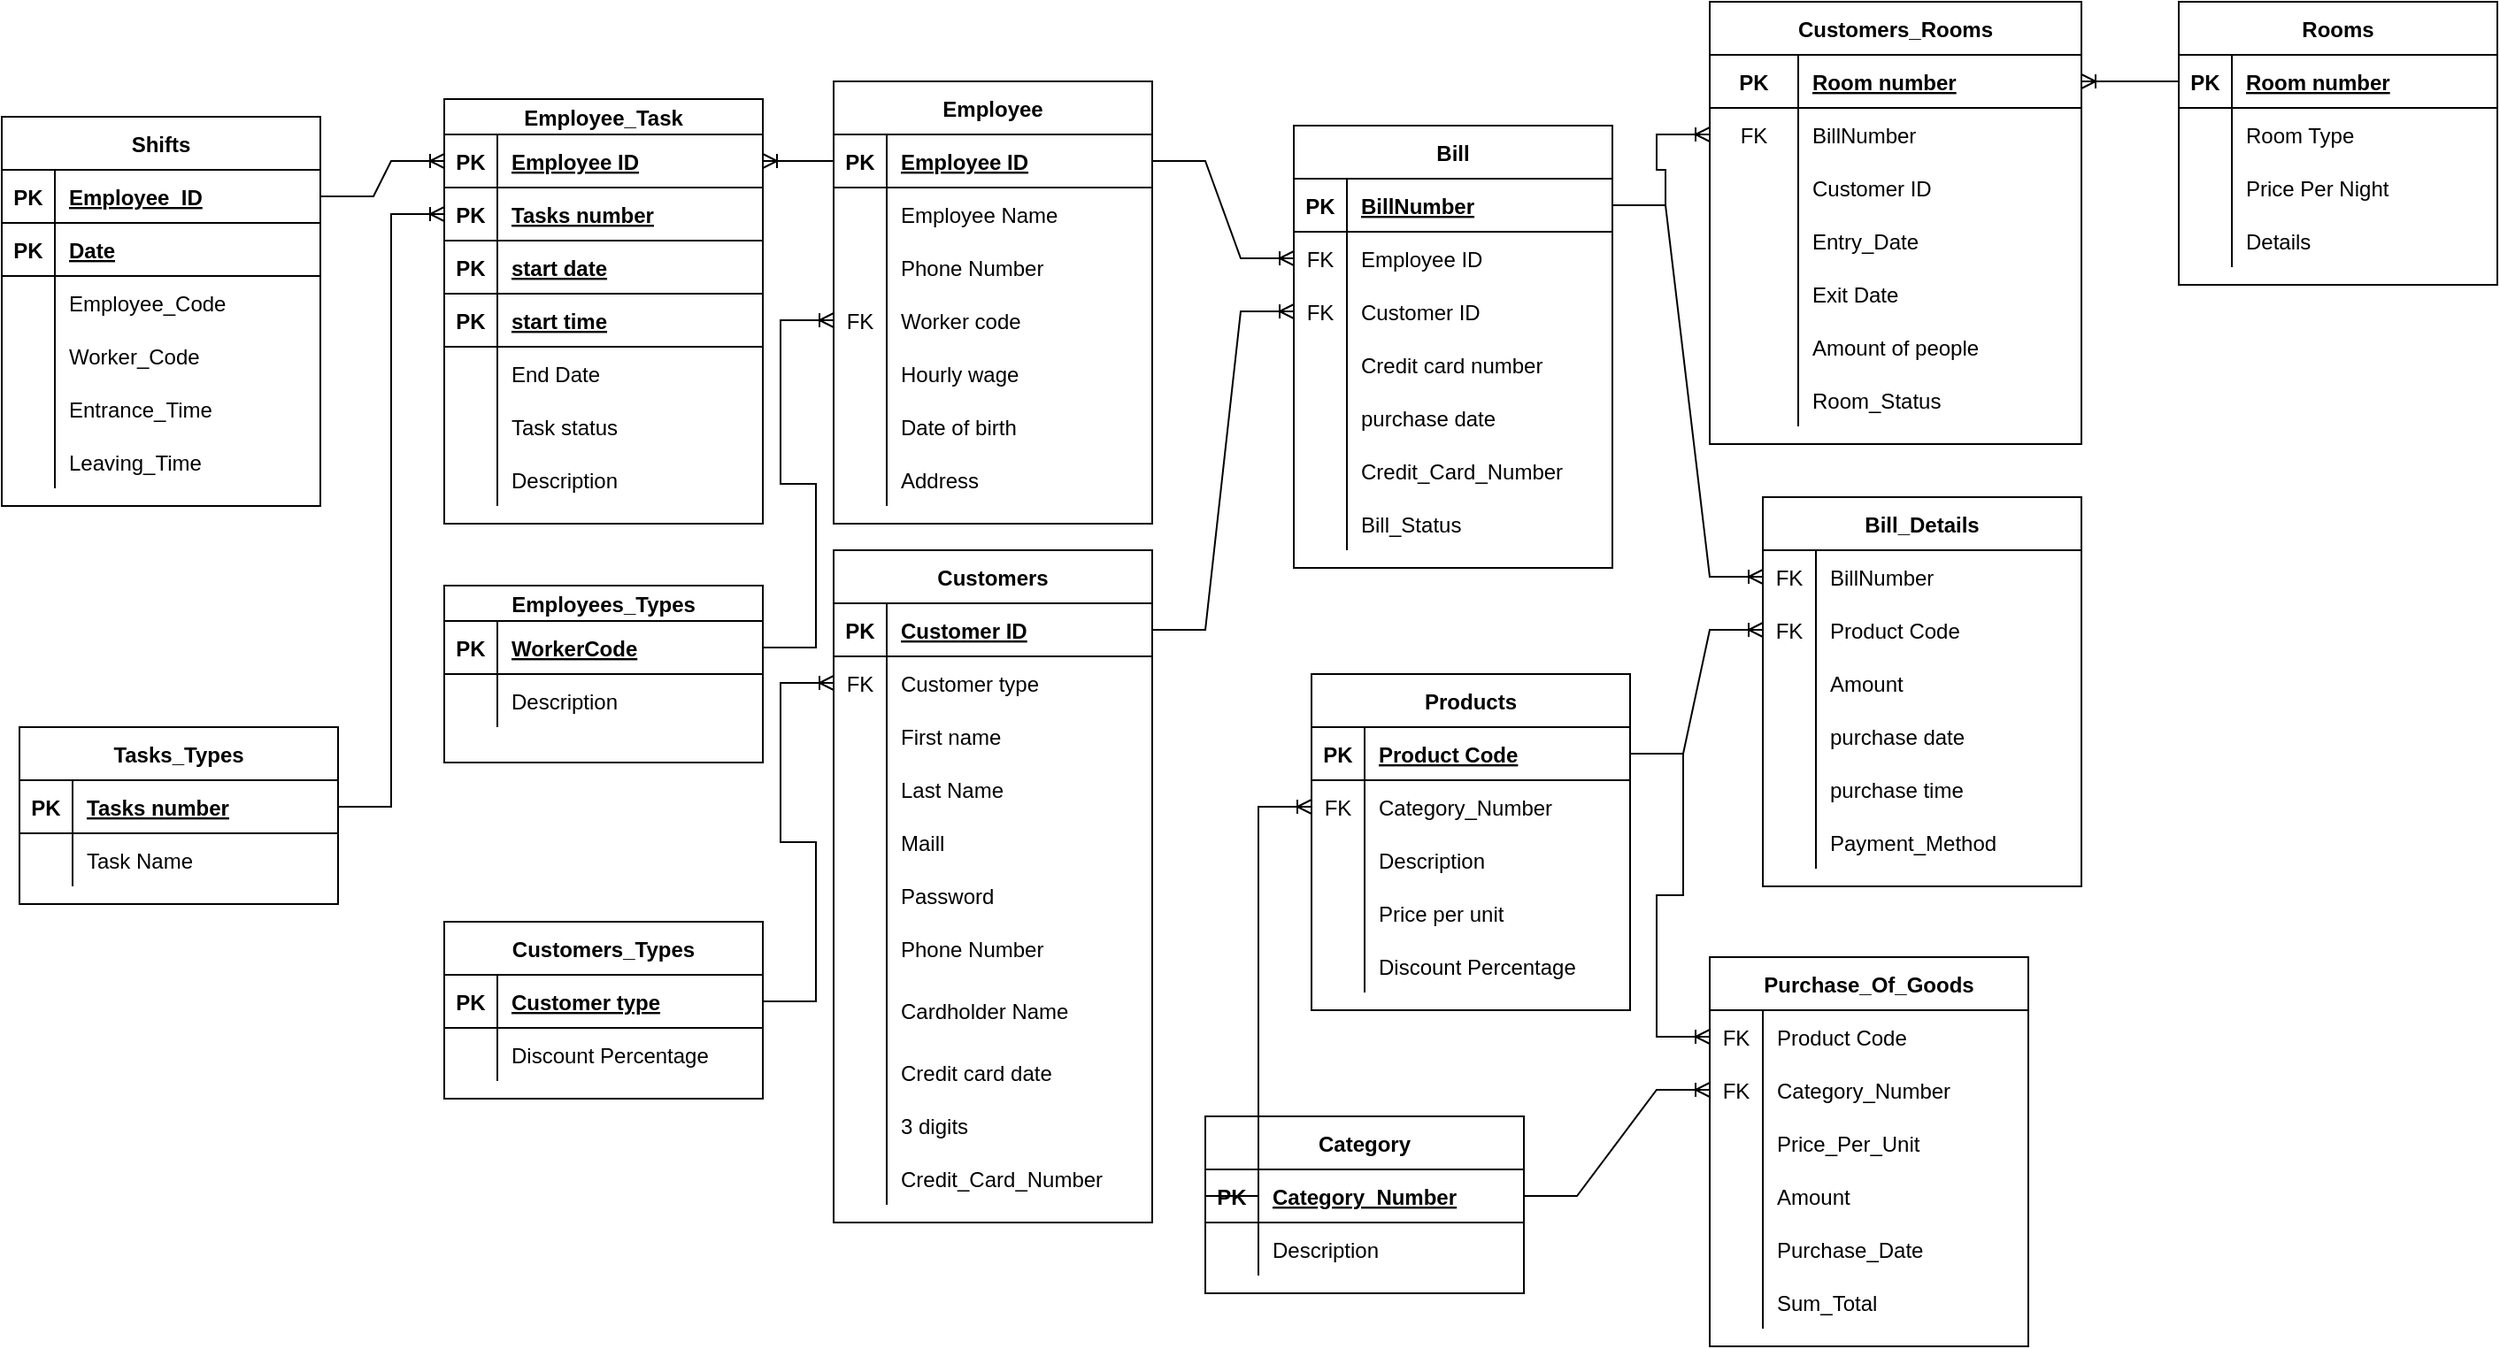 <mxfile version="20.2.4" type="device"><diagram id="3R-ODE1MdLI807U1HKGz" name="Page-1"><mxGraphModel dx="1826" dy="787" grid="1" gridSize="10" guides="1" tooltips="1" connect="1" arrows="1" fold="1" page="1" pageScale="1" pageWidth="827" pageHeight="1169" math="0" shadow="0"><root><mxCell id="0"/><mxCell id="1" parent="0"/><mxCell id="Ft46z33UBkrA5PGgCABI-1" value="Employees_Types" style="shape=table;startSize=20;container=1;collapsible=1;childLayout=tableLayout;fixedRows=1;rowLines=0;fontStyle=1;align=center;resizeLast=1;" parent="1" vertex="1"><mxGeometry x="380" y="420" width="180" height="100" as="geometry"/></mxCell><mxCell id="Ft46z33UBkrA5PGgCABI-2" value="" style="shape=partialRectangle;collapsible=0;dropTarget=0;pointerEvents=0;fillColor=none;top=0;left=0;bottom=1;right=0;points=[[0,0.5],[1,0.5]];portConstraint=eastwest;" parent="Ft46z33UBkrA5PGgCABI-1" vertex="1"><mxGeometry y="20" width="180" height="30" as="geometry"/></mxCell><mxCell id="Ft46z33UBkrA5PGgCABI-3" value="PK" style="shape=partialRectangle;connectable=0;fillColor=none;top=0;left=0;bottom=0;right=0;fontStyle=1;overflow=hidden;" parent="Ft46z33UBkrA5PGgCABI-2" vertex="1"><mxGeometry width="30" height="30" as="geometry"><mxRectangle width="30" height="30" as="alternateBounds"/></mxGeometry></mxCell><mxCell id="Ft46z33UBkrA5PGgCABI-4" value="WorkerCode" style="shape=partialRectangle;connectable=0;fillColor=none;top=0;left=0;bottom=0;right=0;align=left;spacingLeft=6;fontStyle=5;overflow=hidden;" parent="Ft46z33UBkrA5PGgCABI-2" vertex="1"><mxGeometry x="30" width="150" height="30" as="geometry"><mxRectangle width="150" height="30" as="alternateBounds"/></mxGeometry></mxCell><mxCell id="Ft46z33UBkrA5PGgCABI-5" value="" style="shape=partialRectangle;collapsible=0;dropTarget=0;pointerEvents=0;fillColor=none;top=0;left=0;bottom=0;right=0;points=[[0,0.5],[1,0.5]];portConstraint=eastwest;" parent="Ft46z33UBkrA5PGgCABI-1" vertex="1"><mxGeometry y="50" width="180" height="30" as="geometry"/></mxCell><mxCell id="Ft46z33UBkrA5PGgCABI-6" value="" style="shape=partialRectangle;connectable=0;fillColor=none;top=0;left=0;bottom=0;right=0;editable=1;overflow=hidden;" parent="Ft46z33UBkrA5PGgCABI-5" vertex="1"><mxGeometry width="30" height="30" as="geometry"><mxRectangle width="30" height="30" as="alternateBounds"/></mxGeometry></mxCell><mxCell id="Ft46z33UBkrA5PGgCABI-7" value="Description" style="shape=partialRectangle;connectable=0;fillColor=none;top=0;left=0;bottom=0;right=0;align=left;spacingLeft=6;overflow=hidden;" parent="Ft46z33UBkrA5PGgCABI-5" vertex="1"><mxGeometry x="30" width="150" height="30" as="geometry"><mxRectangle width="150" height="30" as="alternateBounds"/></mxGeometry></mxCell><mxCell id="Ft46z33UBkrA5PGgCABI-14" value="Employee" style="shape=table;startSize=30;container=1;collapsible=1;childLayout=tableLayout;fixedRows=1;rowLines=0;fontStyle=1;align=center;resizeLast=1;" parent="1" vertex="1"><mxGeometry x="600" y="135" width="180" height="250" as="geometry"/></mxCell><mxCell id="Ft46z33UBkrA5PGgCABI-15" value="" style="shape=partialRectangle;collapsible=0;dropTarget=0;pointerEvents=0;fillColor=none;top=0;left=0;bottom=1;right=0;points=[[0,0.5],[1,0.5]];portConstraint=eastwest;" parent="Ft46z33UBkrA5PGgCABI-14" vertex="1"><mxGeometry y="30" width="180" height="30" as="geometry"/></mxCell><mxCell id="Ft46z33UBkrA5PGgCABI-16" value="PK" style="shape=partialRectangle;connectable=0;fillColor=none;top=0;left=0;bottom=0;right=0;fontStyle=1;overflow=hidden;" parent="Ft46z33UBkrA5PGgCABI-15" vertex="1"><mxGeometry width="30" height="30" as="geometry"><mxRectangle width="30" height="30" as="alternateBounds"/></mxGeometry></mxCell><mxCell id="Ft46z33UBkrA5PGgCABI-17" value="Employee ID" style="shape=partialRectangle;connectable=0;fillColor=none;top=0;left=0;bottom=0;right=0;align=left;spacingLeft=6;fontStyle=5;overflow=hidden;" parent="Ft46z33UBkrA5PGgCABI-15" vertex="1"><mxGeometry x="30" width="150" height="30" as="geometry"><mxRectangle width="150" height="30" as="alternateBounds"/></mxGeometry></mxCell><mxCell id="Ft46z33UBkrA5PGgCABI-18" value="" style="shape=partialRectangle;collapsible=0;dropTarget=0;pointerEvents=0;fillColor=none;top=0;left=0;bottom=0;right=0;points=[[0,0.5],[1,0.5]];portConstraint=eastwest;" parent="Ft46z33UBkrA5PGgCABI-14" vertex="1"><mxGeometry y="60" width="180" height="30" as="geometry"/></mxCell><mxCell id="Ft46z33UBkrA5PGgCABI-19" value="" style="shape=partialRectangle;connectable=0;fillColor=none;top=0;left=0;bottom=0;right=0;editable=1;overflow=hidden;" parent="Ft46z33UBkrA5PGgCABI-18" vertex="1"><mxGeometry width="30" height="30" as="geometry"><mxRectangle width="30" height="30" as="alternateBounds"/></mxGeometry></mxCell><mxCell id="Ft46z33UBkrA5PGgCABI-20" value="Employee Name" style="shape=partialRectangle;connectable=0;fillColor=none;top=0;left=0;bottom=0;right=0;align=left;spacingLeft=6;overflow=hidden;" parent="Ft46z33UBkrA5PGgCABI-18" vertex="1"><mxGeometry x="30" width="150" height="30" as="geometry"><mxRectangle width="150" height="30" as="alternateBounds"/></mxGeometry></mxCell><mxCell id="Ft46z33UBkrA5PGgCABI-21" value="" style="shape=partialRectangle;collapsible=0;dropTarget=0;pointerEvents=0;fillColor=none;top=0;left=0;bottom=0;right=0;points=[[0,0.5],[1,0.5]];portConstraint=eastwest;" parent="Ft46z33UBkrA5PGgCABI-14" vertex="1"><mxGeometry y="90" width="180" height="30" as="geometry"/></mxCell><mxCell id="Ft46z33UBkrA5PGgCABI-22" value="" style="shape=partialRectangle;connectable=0;fillColor=none;top=0;left=0;bottom=0;right=0;editable=1;overflow=hidden;" parent="Ft46z33UBkrA5PGgCABI-21" vertex="1"><mxGeometry width="30" height="30" as="geometry"><mxRectangle width="30" height="30" as="alternateBounds"/></mxGeometry></mxCell><mxCell id="Ft46z33UBkrA5PGgCABI-23" value="Phone Number" style="shape=partialRectangle;connectable=0;fillColor=none;top=0;left=0;bottom=0;right=0;align=left;spacingLeft=6;overflow=hidden;" parent="Ft46z33UBkrA5PGgCABI-21" vertex="1"><mxGeometry x="30" width="150" height="30" as="geometry"><mxRectangle width="150" height="30" as="alternateBounds"/></mxGeometry></mxCell><mxCell id="Ft46z33UBkrA5PGgCABI-27" value="" style="shape=partialRectangle;collapsible=0;dropTarget=0;pointerEvents=0;fillColor=none;top=0;left=0;bottom=0;right=0;points=[[0,0.5],[1,0.5]];portConstraint=eastwest;" parent="Ft46z33UBkrA5PGgCABI-14" vertex="1"><mxGeometry y="120" width="180" height="30" as="geometry"/></mxCell><mxCell id="Ft46z33UBkrA5PGgCABI-28" value="FK" style="shape=partialRectangle;connectable=0;fillColor=none;top=0;left=0;bottom=0;right=0;fontStyle=0;overflow=hidden;" parent="Ft46z33UBkrA5PGgCABI-27" vertex="1"><mxGeometry width="30" height="30" as="geometry"><mxRectangle width="30" height="30" as="alternateBounds"/></mxGeometry></mxCell><mxCell id="Ft46z33UBkrA5PGgCABI-29" value="Worker code" style="shape=partialRectangle;connectable=0;fillColor=none;top=0;left=0;bottom=0;right=0;align=left;spacingLeft=6;fontStyle=0;overflow=hidden;" parent="Ft46z33UBkrA5PGgCABI-27" vertex="1"><mxGeometry x="30" width="150" height="30" as="geometry"><mxRectangle width="150" height="30" as="alternateBounds"/></mxGeometry></mxCell><mxCell id="Ft46z33UBkrA5PGgCABI-24" value="" style="shape=partialRectangle;collapsible=0;dropTarget=0;pointerEvents=0;fillColor=none;top=0;left=0;bottom=0;right=0;points=[[0,0.5],[1,0.5]];portConstraint=eastwest;" parent="Ft46z33UBkrA5PGgCABI-14" vertex="1"><mxGeometry y="150" width="180" height="30" as="geometry"/></mxCell><mxCell id="Ft46z33UBkrA5PGgCABI-25" value="" style="shape=partialRectangle;connectable=0;fillColor=none;top=0;left=0;bottom=0;right=0;editable=1;overflow=hidden;" parent="Ft46z33UBkrA5PGgCABI-24" vertex="1"><mxGeometry width="30" height="30" as="geometry"><mxRectangle width="30" height="30" as="alternateBounds"/></mxGeometry></mxCell><mxCell id="Ft46z33UBkrA5PGgCABI-26" value="Hourly wage" style="shape=partialRectangle;connectable=0;fillColor=none;top=0;left=0;bottom=0;right=0;align=left;spacingLeft=6;overflow=hidden;" parent="Ft46z33UBkrA5PGgCABI-24" vertex="1"><mxGeometry x="30" width="150" height="30" as="geometry"><mxRectangle width="150" height="30" as="alternateBounds"/></mxGeometry></mxCell><mxCell id="srw847DepCw4jBBy-Ch2-3" value="" style="shape=tableRow;horizontal=0;startSize=0;swimlaneHead=0;swimlaneBody=0;fillColor=none;collapsible=0;dropTarget=0;points=[[0,0.5],[1,0.5]];portConstraint=eastwest;top=0;left=0;right=0;bottom=0;" parent="Ft46z33UBkrA5PGgCABI-14" vertex="1"><mxGeometry y="180" width="180" height="30" as="geometry"/></mxCell><mxCell id="srw847DepCw4jBBy-Ch2-4" value="" style="shape=partialRectangle;connectable=0;fillColor=none;top=0;left=0;bottom=0;right=0;editable=1;overflow=hidden;" parent="srw847DepCw4jBBy-Ch2-3" vertex="1"><mxGeometry width="30" height="30" as="geometry"><mxRectangle width="30" height="30" as="alternateBounds"/></mxGeometry></mxCell><mxCell id="srw847DepCw4jBBy-Ch2-5" value="Date of birth" style="shape=partialRectangle;connectable=0;fillColor=none;top=0;left=0;bottom=0;right=0;align=left;spacingLeft=6;overflow=hidden;" parent="srw847DepCw4jBBy-Ch2-3" vertex="1"><mxGeometry x="30" width="150" height="30" as="geometry"><mxRectangle width="150" height="30" as="alternateBounds"/></mxGeometry></mxCell><mxCell id="srw847DepCw4jBBy-Ch2-6" value="" style="shape=tableRow;horizontal=0;startSize=0;swimlaneHead=0;swimlaneBody=0;fillColor=none;collapsible=0;dropTarget=0;points=[[0,0.5],[1,0.5]];portConstraint=eastwest;top=0;left=0;right=0;bottom=0;" parent="Ft46z33UBkrA5PGgCABI-14" vertex="1"><mxGeometry y="210" width="180" height="30" as="geometry"/></mxCell><mxCell id="srw847DepCw4jBBy-Ch2-7" value="" style="shape=partialRectangle;connectable=0;fillColor=none;top=0;left=0;bottom=0;right=0;editable=1;overflow=hidden;" parent="srw847DepCw4jBBy-Ch2-6" vertex="1"><mxGeometry width="30" height="30" as="geometry"><mxRectangle width="30" height="30" as="alternateBounds"/></mxGeometry></mxCell><mxCell id="srw847DepCw4jBBy-Ch2-8" value="Address" style="shape=partialRectangle;connectable=0;fillColor=none;top=0;left=0;bottom=0;right=0;align=left;spacingLeft=6;overflow=hidden;" parent="srw847DepCw4jBBy-Ch2-6" vertex="1"><mxGeometry x="30" width="150" height="30" as="geometry"><mxRectangle width="150" height="30" as="alternateBounds"/></mxGeometry></mxCell><mxCell id="Ft46z33UBkrA5PGgCABI-30" value="" style="edgeStyle=entityRelationEdgeStyle;fontSize=12;html=1;endArrow=ERoneToMany;rounded=0;exitX=1;exitY=0.5;exitDx=0;exitDy=0;entryX=0;entryY=0.5;entryDx=0;entryDy=0;" parent="1" source="Ft46z33UBkrA5PGgCABI-2" target="Ft46z33UBkrA5PGgCABI-27" edge="1"><mxGeometry width="100" height="100" relative="1" as="geometry"><mxPoint x="150" y="280" as="sourcePoint"/><mxPoint x="250" y="180" as="targetPoint"/></mxGeometry></mxCell><mxCell id="Ft46z33UBkrA5PGgCABI-31" value="Tasks_Types" style="shape=table;startSize=30;container=1;collapsible=1;childLayout=tableLayout;fixedRows=1;rowLines=0;fontStyle=1;align=center;resizeLast=1;" parent="1" vertex="1"><mxGeometry x="140" y="500" width="180" height="100" as="geometry"/></mxCell><mxCell id="Ft46z33UBkrA5PGgCABI-32" value="" style="shape=partialRectangle;collapsible=0;dropTarget=0;pointerEvents=0;fillColor=none;top=0;left=0;bottom=1;right=0;points=[[0,0.5],[1,0.5]];portConstraint=eastwest;" parent="Ft46z33UBkrA5PGgCABI-31" vertex="1"><mxGeometry y="30" width="180" height="30" as="geometry"/></mxCell><mxCell id="Ft46z33UBkrA5PGgCABI-33" value="PK" style="shape=partialRectangle;connectable=0;fillColor=none;top=0;left=0;bottom=0;right=0;fontStyle=1;overflow=hidden;" parent="Ft46z33UBkrA5PGgCABI-32" vertex="1"><mxGeometry width="30" height="30" as="geometry"><mxRectangle width="30" height="30" as="alternateBounds"/></mxGeometry></mxCell><mxCell id="Ft46z33UBkrA5PGgCABI-34" value="Tasks number" style="shape=partialRectangle;connectable=0;fillColor=none;top=0;left=0;bottom=0;right=0;align=left;spacingLeft=6;fontStyle=5;overflow=hidden;" parent="Ft46z33UBkrA5PGgCABI-32" vertex="1"><mxGeometry x="30" width="150" height="30" as="geometry"><mxRectangle width="150" height="30" as="alternateBounds"/></mxGeometry></mxCell><mxCell id="srw847DepCw4jBBy-Ch2-9" value="" style="shape=tableRow;horizontal=0;startSize=0;swimlaneHead=0;swimlaneBody=0;fillColor=none;collapsible=0;dropTarget=0;points=[[0,0.5],[1,0.5]];portConstraint=eastwest;top=0;left=0;right=0;bottom=0;" parent="Ft46z33UBkrA5PGgCABI-31" vertex="1"><mxGeometry y="60" width="180" height="30" as="geometry"/></mxCell><mxCell id="srw847DepCw4jBBy-Ch2-10" value="" style="shape=partialRectangle;connectable=0;fillColor=none;top=0;left=0;bottom=0;right=0;editable=1;overflow=hidden;" parent="srw847DepCw4jBBy-Ch2-9" vertex="1"><mxGeometry width="30" height="30" as="geometry"><mxRectangle width="30" height="30" as="alternateBounds"/></mxGeometry></mxCell><mxCell id="srw847DepCw4jBBy-Ch2-11" value="Task Name" style="shape=partialRectangle;connectable=0;fillColor=none;top=0;left=0;bottom=0;right=0;align=left;spacingLeft=6;overflow=hidden;" parent="srw847DepCw4jBBy-Ch2-9" vertex="1"><mxGeometry x="30" width="150" height="30" as="geometry"><mxRectangle width="150" height="30" as="alternateBounds"/></mxGeometry></mxCell><mxCell id="Ft46z33UBkrA5PGgCABI-47" value="" style="edgeStyle=entityRelationEdgeStyle;fontSize=12;html=1;endArrow=ERoneToMany;rounded=0;exitX=0;exitY=0.5;exitDx=0;exitDy=0;entryX=1;entryY=0.5;entryDx=0;entryDy=0;" parent="1" source="Ft46z33UBkrA5PGgCABI-15" target="gAj4XBcvzSvpKZZBXhv4-2" edge="1"><mxGeometry width="100" height="100" relative="1" as="geometry"><mxPoint x="150" y="270" as="sourcePoint"/><mxPoint x="520" y="220" as="targetPoint"/></mxGeometry></mxCell><mxCell id="Ft46z33UBkrA5PGgCABI-48" value="Rooms" style="shape=table;startSize=30;container=1;collapsible=1;childLayout=tableLayout;fixedRows=1;rowLines=0;fontStyle=1;align=center;resizeLast=1;" parent="1" vertex="1"><mxGeometry x="1360" y="90" width="180" height="160" as="geometry"/></mxCell><mxCell id="Ft46z33UBkrA5PGgCABI-49" value="" style="shape=partialRectangle;collapsible=0;dropTarget=0;pointerEvents=0;fillColor=none;top=0;left=0;bottom=1;right=0;points=[[0,0.5],[1,0.5]];portConstraint=eastwest;" parent="Ft46z33UBkrA5PGgCABI-48" vertex="1"><mxGeometry y="30" width="180" height="30" as="geometry"/></mxCell><mxCell id="Ft46z33UBkrA5PGgCABI-50" value="PK" style="shape=partialRectangle;connectable=0;fillColor=none;top=0;left=0;bottom=0;right=0;fontStyle=1;overflow=hidden;" parent="Ft46z33UBkrA5PGgCABI-49" vertex="1"><mxGeometry width="30" height="30" as="geometry"><mxRectangle width="30" height="30" as="alternateBounds"/></mxGeometry></mxCell><mxCell id="Ft46z33UBkrA5PGgCABI-51" value="Room number" style="shape=partialRectangle;connectable=0;fillColor=none;top=0;left=0;bottom=0;right=0;align=left;spacingLeft=6;fontStyle=5;overflow=hidden;" parent="Ft46z33UBkrA5PGgCABI-49" vertex="1"><mxGeometry x="30" width="150" height="30" as="geometry"><mxRectangle width="150" height="30" as="alternateBounds"/></mxGeometry></mxCell><mxCell id="srw847DepCw4jBBy-Ch2-20" value="" style="shape=tableRow;horizontal=0;startSize=0;swimlaneHead=0;swimlaneBody=0;fillColor=none;collapsible=0;dropTarget=0;points=[[0,0.5],[1,0.5]];portConstraint=eastwest;top=0;left=0;right=0;bottom=0;" parent="Ft46z33UBkrA5PGgCABI-48" vertex="1"><mxGeometry y="60" width="180" height="30" as="geometry"/></mxCell><mxCell id="srw847DepCw4jBBy-Ch2-21" value="" style="shape=partialRectangle;connectable=0;fillColor=none;top=0;left=0;bottom=0;right=0;editable=1;overflow=hidden;" parent="srw847DepCw4jBBy-Ch2-20" vertex="1"><mxGeometry width="30" height="30" as="geometry"><mxRectangle width="30" height="30" as="alternateBounds"/></mxGeometry></mxCell><mxCell id="srw847DepCw4jBBy-Ch2-22" value="Room Type" style="shape=partialRectangle;connectable=0;fillColor=none;top=0;left=0;bottom=0;right=0;align=left;spacingLeft=6;overflow=hidden;" parent="srw847DepCw4jBBy-Ch2-20" vertex="1"><mxGeometry x="30" width="150" height="30" as="geometry"><mxRectangle width="150" height="30" as="alternateBounds"/></mxGeometry></mxCell><mxCell id="srw847DepCw4jBBy-Ch2-23" value="" style="shape=tableRow;horizontal=0;startSize=0;swimlaneHead=0;swimlaneBody=0;fillColor=none;collapsible=0;dropTarget=0;points=[[0,0.5],[1,0.5]];portConstraint=eastwest;top=0;left=0;right=0;bottom=0;" parent="Ft46z33UBkrA5PGgCABI-48" vertex="1"><mxGeometry y="90" width="180" height="30" as="geometry"/></mxCell><mxCell id="srw847DepCw4jBBy-Ch2-24" value="" style="shape=partialRectangle;connectable=0;fillColor=none;top=0;left=0;bottom=0;right=0;editable=1;overflow=hidden;" parent="srw847DepCw4jBBy-Ch2-23" vertex="1"><mxGeometry width="30" height="30" as="geometry"><mxRectangle width="30" height="30" as="alternateBounds"/></mxGeometry></mxCell><mxCell id="srw847DepCw4jBBy-Ch2-25" value="Price Per Night" style="shape=partialRectangle;connectable=0;fillColor=none;top=0;left=0;bottom=0;right=0;align=left;spacingLeft=6;overflow=hidden;" parent="srw847DepCw4jBBy-Ch2-23" vertex="1"><mxGeometry x="30" width="150" height="30" as="geometry"><mxRectangle width="150" height="30" as="alternateBounds"/></mxGeometry></mxCell><mxCell id="Lbr4UAtPFxGM3_buDhh6-4" value="" style="shape=tableRow;horizontal=0;startSize=0;swimlaneHead=0;swimlaneBody=0;fillColor=none;collapsible=0;dropTarget=0;points=[[0,0.5],[1,0.5]];portConstraint=eastwest;top=0;left=0;right=0;bottom=0;" parent="Ft46z33UBkrA5PGgCABI-48" vertex="1"><mxGeometry y="120" width="180" height="30" as="geometry"/></mxCell><mxCell id="Lbr4UAtPFxGM3_buDhh6-5" value="" style="shape=partialRectangle;connectable=0;fillColor=none;top=0;left=0;bottom=0;right=0;editable=1;overflow=hidden;" parent="Lbr4UAtPFxGM3_buDhh6-4" vertex="1"><mxGeometry width="30" height="30" as="geometry"><mxRectangle width="30" height="30" as="alternateBounds"/></mxGeometry></mxCell><mxCell id="Lbr4UAtPFxGM3_buDhh6-6" value="Details" style="shape=partialRectangle;connectable=0;fillColor=none;top=0;left=0;bottom=0;right=0;align=left;spacingLeft=6;overflow=hidden;" parent="Lbr4UAtPFxGM3_buDhh6-4" vertex="1"><mxGeometry x="30" width="150" height="30" as="geometry"><mxRectangle width="150" height="30" as="alternateBounds"/></mxGeometry></mxCell><mxCell id="Ft46z33UBkrA5PGgCABI-64" value="Customers_Rooms" style="shape=table;startSize=30;container=1;collapsible=1;childLayout=tableLayout;fixedRows=1;rowLines=0;fontStyle=1;align=center;resizeLast=1;" parent="1" vertex="1"><mxGeometry x="1095" y="90" width="210" height="250" as="geometry"/></mxCell><mxCell id="gAj4XBcvzSvpKZZBXhv4-62" value="" style="shape=tableRow;horizontal=0;startSize=0;swimlaneHead=0;swimlaneBody=0;fillColor=none;collapsible=0;dropTarget=0;points=[[0,0.5],[1,0.5]];portConstraint=eastwest;top=0;left=0;right=0;bottom=1;" parent="Ft46z33UBkrA5PGgCABI-64" vertex="1"><mxGeometry y="30" width="210" height="30" as="geometry"/></mxCell><mxCell id="gAj4XBcvzSvpKZZBXhv4-63" value="PK" style="shape=partialRectangle;connectable=0;fillColor=none;top=0;left=0;bottom=0;right=0;fontStyle=1;overflow=hidden;" parent="gAj4XBcvzSvpKZZBXhv4-62" vertex="1"><mxGeometry width="50" height="30" as="geometry"><mxRectangle width="50" height="30" as="alternateBounds"/></mxGeometry></mxCell><mxCell id="gAj4XBcvzSvpKZZBXhv4-64" value="Room number" style="shape=partialRectangle;connectable=0;fillColor=none;top=0;left=0;bottom=0;right=0;align=left;spacingLeft=6;fontStyle=5;overflow=hidden;" parent="gAj4XBcvzSvpKZZBXhv4-62" vertex="1"><mxGeometry x="50" width="160" height="30" as="geometry"><mxRectangle width="160" height="30" as="alternateBounds"/></mxGeometry></mxCell><mxCell id="VYrzX43CGLB1KrQMQ3YJ-45" value="" style="shape=tableRow;horizontal=0;startSize=0;swimlaneHead=0;swimlaneBody=0;fillColor=none;collapsible=0;dropTarget=0;points=[[0,0.5],[1,0.5]];portConstraint=eastwest;top=0;left=0;right=0;bottom=0;" parent="Ft46z33UBkrA5PGgCABI-64" vertex="1"><mxGeometry y="60" width="210" height="30" as="geometry"/></mxCell><mxCell id="VYrzX43CGLB1KrQMQ3YJ-46" value="FK" style="shape=partialRectangle;connectable=0;fillColor=none;top=0;left=0;bottom=0;right=0;fontStyle=0;overflow=hidden;" parent="VYrzX43CGLB1KrQMQ3YJ-45" vertex="1"><mxGeometry width="50" height="30" as="geometry"><mxRectangle width="50" height="30" as="alternateBounds"/></mxGeometry></mxCell><mxCell id="VYrzX43CGLB1KrQMQ3YJ-47" value="BillNumber" style="shape=partialRectangle;connectable=0;fillColor=none;top=0;left=0;bottom=0;right=0;align=left;spacingLeft=6;fontStyle=0;overflow=hidden;" parent="VYrzX43CGLB1KrQMQ3YJ-45" vertex="1"><mxGeometry x="50" width="160" height="30" as="geometry"><mxRectangle width="160" height="30" as="alternateBounds"/></mxGeometry></mxCell><mxCell id="VYrzX43CGLB1KrQMQ3YJ-48" value="" style="shape=tableRow;horizontal=0;startSize=0;swimlaneHead=0;swimlaneBody=0;fillColor=none;collapsible=0;dropTarget=0;points=[[0,0.5],[1,0.5]];portConstraint=eastwest;top=0;left=0;right=0;bottom=0;" parent="Ft46z33UBkrA5PGgCABI-64" vertex="1"><mxGeometry y="90" width="210" height="30" as="geometry"/></mxCell><mxCell id="VYrzX43CGLB1KrQMQ3YJ-49" value="" style="shape=partialRectangle;connectable=0;fillColor=none;top=0;left=0;bottom=0;right=0;editable=1;overflow=hidden;" parent="VYrzX43CGLB1KrQMQ3YJ-48" vertex="1"><mxGeometry width="50" height="30" as="geometry"><mxRectangle width="50" height="30" as="alternateBounds"/></mxGeometry></mxCell><mxCell id="VYrzX43CGLB1KrQMQ3YJ-50" value="Customer ID" style="shape=partialRectangle;connectable=0;fillColor=none;top=0;left=0;bottom=0;right=0;align=left;spacingLeft=6;overflow=hidden;" parent="VYrzX43CGLB1KrQMQ3YJ-48" vertex="1"><mxGeometry x="50" width="160" height="30" as="geometry"><mxRectangle width="160" height="30" as="alternateBounds"/></mxGeometry></mxCell><mxCell id="VYrzX43CGLB1KrQMQ3YJ-51" value="" style="shape=tableRow;horizontal=0;startSize=0;swimlaneHead=0;swimlaneBody=0;fillColor=none;collapsible=0;dropTarget=0;points=[[0,0.5],[1,0.5]];portConstraint=eastwest;top=0;left=0;right=0;bottom=0;" parent="Ft46z33UBkrA5PGgCABI-64" vertex="1"><mxGeometry y="120" width="210" height="30" as="geometry"/></mxCell><mxCell id="VYrzX43CGLB1KrQMQ3YJ-52" value="" style="shape=partialRectangle;connectable=0;fillColor=none;top=0;left=0;bottom=0;right=0;editable=1;overflow=hidden;" parent="VYrzX43CGLB1KrQMQ3YJ-51" vertex="1"><mxGeometry width="50" height="30" as="geometry"><mxRectangle width="50" height="30" as="alternateBounds"/></mxGeometry></mxCell><mxCell id="VYrzX43CGLB1KrQMQ3YJ-53" value="Entry_Date" style="shape=partialRectangle;connectable=0;fillColor=none;top=0;left=0;bottom=0;right=0;align=left;spacingLeft=6;overflow=hidden;" parent="VYrzX43CGLB1KrQMQ3YJ-51" vertex="1"><mxGeometry x="50" width="160" height="30" as="geometry"><mxRectangle width="160" height="30" as="alternateBounds"/></mxGeometry></mxCell><mxCell id="srw847DepCw4jBBy-Ch2-31" value="" style="shape=tableRow;horizontal=0;startSize=0;swimlaneHead=0;swimlaneBody=0;fillColor=none;collapsible=0;dropTarget=0;points=[[0,0.5],[1,0.5]];portConstraint=eastwest;top=0;left=0;right=0;bottom=0;" parent="Ft46z33UBkrA5PGgCABI-64" vertex="1"><mxGeometry y="150" width="210" height="30" as="geometry"/></mxCell><mxCell id="srw847DepCw4jBBy-Ch2-32" value="" style="shape=partialRectangle;connectable=0;fillColor=none;top=0;left=0;bottom=0;right=0;editable=1;overflow=hidden;" parent="srw847DepCw4jBBy-Ch2-31" vertex="1"><mxGeometry width="50" height="30" as="geometry"><mxRectangle width="50" height="30" as="alternateBounds"/></mxGeometry></mxCell><mxCell id="srw847DepCw4jBBy-Ch2-33" value="Exit Date" style="shape=partialRectangle;connectable=0;fillColor=none;top=0;left=0;bottom=0;right=0;align=left;spacingLeft=6;overflow=hidden;" parent="srw847DepCw4jBBy-Ch2-31" vertex="1"><mxGeometry x="50" width="160" height="30" as="geometry"><mxRectangle width="160" height="30" as="alternateBounds"/></mxGeometry></mxCell><mxCell id="srw847DepCw4jBBy-Ch2-34" value="" style="shape=tableRow;horizontal=0;startSize=0;swimlaneHead=0;swimlaneBody=0;fillColor=none;collapsible=0;dropTarget=0;points=[[0,0.5],[1,0.5]];portConstraint=eastwest;top=0;left=0;right=0;bottom=0;" parent="Ft46z33UBkrA5PGgCABI-64" vertex="1"><mxGeometry y="180" width="210" height="30" as="geometry"/></mxCell><mxCell id="srw847DepCw4jBBy-Ch2-35" value="" style="shape=partialRectangle;connectable=0;fillColor=none;top=0;left=0;bottom=0;right=0;editable=1;overflow=hidden;" parent="srw847DepCw4jBBy-Ch2-34" vertex="1"><mxGeometry width="50" height="30" as="geometry"><mxRectangle width="50" height="30" as="alternateBounds"/></mxGeometry></mxCell><mxCell id="srw847DepCw4jBBy-Ch2-36" value="Amount of people" style="shape=partialRectangle;connectable=0;fillColor=none;top=0;left=0;bottom=0;right=0;align=left;spacingLeft=6;overflow=hidden;" parent="srw847DepCw4jBBy-Ch2-34" vertex="1"><mxGeometry x="50" width="160" height="30" as="geometry"><mxRectangle width="160" height="30" as="alternateBounds"/></mxGeometry></mxCell><mxCell id="srw847DepCw4jBBy-Ch2-66" value="" style="shape=tableRow;horizontal=0;startSize=0;swimlaneHead=0;swimlaneBody=0;fillColor=none;collapsible=0;dropTarget=0;points=[[0,0.5],[1,0.5]];portConstraint=eastwest;top=0;left=0;right=0;bottom=0;" parent="Ft46z33UBkrA5PGgCABI-64" vertex="1"><mxGeometry y="210" width="210" height="30" as="geometry"/></mxCell><mxCell id="srw847DepCw4jBBy-Ch2-67" value="" style="shape=partialRectangle;connectable=0;fillColor=none;top=0;left=0;bottom=0;right=0;editable=1;overflow=hidden;" parent="srw847DepCw4jBBy-Ch2-66" vertex="1"><mxGeometry width="50" height="30" as="geometry"><mxRectangle width="50" height="30" as="alternateBounds"/></mxGeometry></mxCell><mxCell id="srw847DepCw4jBBy-Ch2-68" value="Room_Status" style="shape=partialRectangle;connectable=0;fillColor=none;top=0;left=0;bottom=0;right=0;align=left;spacingLeft=6;overflow=hidden;" parent="srw847DepCw4jBBy-Ch2-66" vertex="1"><mxGeometry x="50" width="160" height="30" as="geometry"><mxRectangle width="160" height="30" as="alternateBounds"/></mxGeometry></mxCell><mxCell id="Ft46z33UBkrA5PGgCABI-81" value="Customers" style="shape=table;startSize=30;container=1;collapsible=1;childLayout=tableLayout;fixedRows=1;rowLines=0;fontStyle=1;align=center;resizeLast=1;" parent="1" vertex="1"><mxGeometry x="600" y="400" width="180" height="380" as="geometry"/></mxCell><mxCell id="Ft46z33UBkrA5PGgCABI-82" value="" style="shape=partialRectangle;collapsible=0;dropTarget=0;pointerEvents=0;fillColor=none;top=0;left=0;bottom=1;right=0;points=[[0,0.5],[1,0.5]];portConstraint=eastwest;" parent="Ft46z33UBkrA5PGgCABI-81" vertex="1"><mxGeometry y="30" width="180" height="30" as="geometry"/></mxCell><mxCell id="Ft46z33UBkrA5PGgCABI-83" value="PK" style="shape=partialRectangle;connectable=0;fillColor=none;top=0;left=0;bottom=0;right=0;fontStyle=1;overflow=hidden;" parent="Ft46z33UBkrA5PGgCABI-82" vertex="1"><mxGeometry width="30" height="30" as="geometry"><mxRectangle width="30" height="30" as="alternateBounds"/></mxGeometry></mxCell><mxCell id="Ft46z33UBkrA5PGgCABI-84" value="Customer ID" style="shape=partialRectangle;connectable=0;fillColor=none;top=0;left=0;bottom=0;right=0;align=left;spacingLeft=6;fontStyle=5;overflow=hidden;" parent="Ft46z33UBkrA5PGgCABI-82" vertex="1"><mxGeometry x="30" width="150" height="30" as="geometry"><mxRectangle width="150" height="30" as="alternateBounds"/></mxGeometry></mxCell><mxCell id="Ft46z33UBkrA5PGgCABI-94" value="" style="shape=partialRectangle;collapsible=0;dropTarget=0;pointerEvents=0;fillColor=none;top=0;left=0;bottom=0;right=0;points=[[0,0.5],[1,0.5]];portConstraint=eastwest;" parent="Ft46z33UBkrA5PGgCABI-81" vertex="1"><mxGeometry y="60" width="180" height="30" as="geometry"/></mxCell><mxCell id="Ft46z33UBkrA5PGgCABI-95" value="FK" style="shape=partialRectangle;connectable=0;fillColor=none;top=0;left=0;bottom=0;right=0;fontStyle=0;overflow=hidden;" parent="Ft46z33UBkrA5PGgCABI-94" vertex="1"><mxGeometry width="30" height="30" as="geometry"><mxRectangle width="30" height="30" as="alternateBounds"/></mxGeometry></mxCell><mxCell id="Ft46z33UBkrA5PGgCABI-96" value="Customer type" style="shape=partialRectangle;connectable=0;fillColor=none;top=0;left=0;bottom=0;right=0;align=left;spacingLeft=6;fontStyle=0;overflow=hidden;" parent="Ft46z33UBkrA5PGgCABI-94" vertex="1"><mxGeometry x="30" width="150" height="30" as="geometry"><mxRectangle width="150" height="30" as="alternateBounds"/></mxGeometry></mxCell><mxCell id="Ft46z33UBkrA5PGgCABI-85" value="" style="shape=partialRectangle;collapsible=0;dropTarget=0;pointerEvents=0;fillColor=none;top=0;left=0;bottom=0;right=0;points=[[0,0.5],[1,0.5]];portConstraint=eastwest;" parent="Ft46z33UBkrA5PGgCABI-81" vertex="1"><mxGeometry y="90" width="180" height="30" as="geometry"/></mxCell><mxCell id="Ft46z33UBkrA5PGgCABI-86" value="" style="shape=partialRectangle;connectable=0;fillColor=none;top=0;left=0;bottom=0;right=0;editable=1;overflow=hidden;" parent="Ft46z33UBkrA5PGgCABI-85" vertex="1"><mxGeometry width="30" height="30" as="geometry"><mxRectangle width="30" height="30" as="alternateBounds"/></mxGeometry></mxCell><mxCell id="Ft46z33UBkrA5PGgCABI-87" value="First name" style="shape=partialRectangle;connectable=0;fillColor=none;top=0;left=0;bottom=0;right=0;align=left;spacingLeft=6;overflow=hidden;" parent="Ft46z33UBkrA5PGgCABI-85" vertex="1"><mxGeometry x="30" width="150" height="30" as="geometry"><mxRectangle width="150" height="30" as="alternateBounds"/></mxGeometry></mxCell><mxCell id="Ft46z33UBkrA5PGgCABI-88" value="" style="shape=partialRectangle;collapsible=0;dropTarget=0;pointerEvents=0;fillColor=none;top=0;left=0;bottom=0;right=0;points=[[0,0.5],[1,0.5]];portConstraint=eastwest;" parent="Ft46z33UBkrA5PGgCABI-81" vertex="1"><mxGeometry y="120" width="180" height="30" as="geometry"/></mxCell><mxCell id="Ft46z33UBkrA5PGgCABI-89" value="" style="shape=partialRectangle;connectable=0;fillColor=none;top=0;left=0;bottom=0;right=0;editable=1;overflow=hidden;" parent="Ft46z33UBkrA5PGgCABI-88" vertex="1"><mxGeometry width="30" height="30" as="geometry"><mxRectangle width="30" height="30" as="alternateBounds"/></mxGeometry></mxCell><mxCell id="Ft46z33UBkrA5PGgCABI-90" value="Last Name" style="shape=partialRectangle;connectable=0;fillColor=none;top=0;left=0;bottom=0;right=0;align=left;spacingLeft=6;overflow=hidden;" parent="Ft46z33UBkrA5PGgCABI-88" vertex="1"><mxGeometry x="30" width="150" height="30" as="geometry"><mxRectangle width="150" height="30" as="alternateBounds"/></mxGeometry></mxCell><mxCell id="Ft46z33UBkrA5PGgCABI-91" value="" style="shape=partialRectangle;collapsible=0;dropTarget=0;pointerEvents=0;fillColor=none;top=0;left=0;bottom=0;right=0;points=[[0,0.5],[1,0.5]];portConstraint=eastwest;" parent="Ft46z33UBkrA5PGgCABI-81" vertex="1"><mxGeometry y="150" width="180" height="30" as="geometry"/></mxCell><mxCell id="Ft46z33UBkrA5PGgCABI-92" value="" style="shape=partialRectangle;connectable=0;fillColor=none;top=0;left=0;bottom=0;right=0;editable=1;overflow=hidden;" parent="Ft46z33UBkrA5PGgCABI-91" vertex="1"><mxGeometry width="30" height="30" as="geometry"><mxRectangle width="30" height="30" as="alternateBounds"/></mxGeometry></mxCell><mxCell id="Ft46z33UBkrA5PGgCABI-93" value="Maill" style="shape=partialRectangle;connectable=0;fillColor=none;top=0;left=0;bottom=0;right=0;align=left;spacingLeft=6;overflow=hidden;" parent="Ft46z33UBkrA5PGgCABI-91" vertex="1"><mxGeometry x="30" width="150" height="30" as="geometry"><mxRectangle width="150" height="30" as="alternateBounds"/></mxGeometry></mxCell><mxCell id="Lbr4UAtPFxGM3_buDhh6-1" value="" style="shape=tableRow;horizontal=0;startSize=0;swimlaneHead=0;swimlaneBody=0;fillColor=none;collapsible=0;dropTarget=0;points=[[0,0.5],[1,0.5]];portConstraint=eastwest;top=0;left=0;right=0;bottom=0;" parent="Ft46z33UBkrA5PGgCABI-81" vertex="1"><mxGeometry y="180" width="180" height="30" as="geometry"/></mxCell><mxCell id="Lbr4UAtPFxGM3_buDhh6-2" value="" style="shape=partialRectangle;connectable=0;fillColor=none;top=0;left=0;bottom=0;right=0;editable=1;overflow=hidden;" parent="Lbr4UAtPFxGM3_buDhh6-1" vertex="1"><mxGeometry width="30" height="30" as="geometry"><mxRectangle width="30" height="30" as="alternateBounds"/></mxGeometry></mxCell><mxCell id="Lbr4UAtPFxGM3_buDhh6-3" value="Password" style="shape=partialRectangle;connectable=0;fillColor=none;top=0;left=0;bottom=0;right=0;align=left;spacingLeft=6;overflow=hidden;" parent="Lbr4UAtPFxGM3_buDhh6-1" vertex="1"><mxGeometry x="30" width="150" height="30" as="geometry"><mxRectangle width="150" height="30" as="alternateBounds"/></mxGeometry></mxCell><mxCell id="Ft46z33UBkrA5PGgCABI-97" value="" style="shape=partialRectangle;collapsible=0;dropTarget=0;pointerEvents=0;fillColor=none;top=0;left=0;bottom=0;right=0;points=[[0,0.5],[1,0.5]];portConstraint=eastwest;" parent="Ft46z33UBkrA5PGgCABI-81" vertex="1"><mxGeometry y="210" width="180" height="30" as="geometry"/></mxCell><mxCell id="Ft46z33UBkrA5PGgCABI-98" value="" style="shape=partialRectangle;connectable=0;fillColor=none;top=0;left=0;bottom=0;right=0;editable=1;overflow=hidden;" parent="Ft46z33UBkrA5PGgCABI-97" vertex="1"><mxGeometry width="30" height="30" as="geometry"><mxRectangle width="30" height="30" as="alternateBounds"/></mxGeometry></mxCell><mxCell id="Ft46z33UBkrA5PGgCABI-99" value="Phone Number" style="shape=partialRectangle;connectable=0;fillColor=none;top=0;left=0;bottom=0;right=0;align=left;spacingLeft=6;overflow=hidden;" parent="Ft46z33UBkrA5PGgCABI-97" vertex="1"><mxGeometry x="30" width="150" height="30" as="geometry"><mxRectangle width="150" height="30" as="alternateBounds"/></mxGeometry></mxCell><mxCell id="srw847DepCw4jBBy-Ch2-40" value="" style="shape=tableRow;horizontal=0;startSize=0;swimlaneHead=0;swimlaneBody=0;fillColor=none;collapsible=0;dropTarget=0;points=[[0,0.5],[1,0.5]];portConstraint=eastwest;top=0;left=0;right=0;bottom=0;" parent="Ft46z33UBkrA5PGgCABI-81" vertex="1"><mxGeometry y="240" width="180" height="40" as="geometry"/></mxCell><mxCell id="srw847DepCw4jBBy-Ch2-41" value="" style="shape=partialRectangle;connectable=0;fillColor=none;top=0;left=0;bottom=0;right=0;editable=1;overflow=hidden;" parent="srw847DepCw4jBBy-Ch2-40" vertex="1"><mxGeometry width="30" height="40" as="geometry"><mxRectangle width="30" height="40" as="alternateBounds"/></mxGeometry></mxCell><mxCell id="srw847DepCw4jBBy-Ch2-42" value="Cardholder Name" style="shape=partialRectangle;connectable=0;fillColor=none;top=0;left=0;bottom=0;right=0;align=left;spacingLeft=6;overflow=hidden;" parent="srw847DepCw4jBBy-Ch2-40" vertex="1"><mxGeometry x="30" width="150" height="40" as="geometry"><mxRectangle width="150" height="40" as="alternateBounds"/></mxGeometry></mxCell><mxCell id="srw847DepCw4jBBy-Ch2-43" value="" style="shape=tableRow;horizontal=0;startSize=0;swimlaneHead=0;swimlaneBody=0;fillColor=none;collapsible=0;dropTarget=0;points=[[0,0.5],[1,0.5]];portConstraint=eastwest;top=0;left=0;right=0;bottom=0;" parent="Ft46z33UBkrA5PGgCABI-81" vertex="1"><mxGeometry y="280" width="180" height="30" as="geometry"/></mxCell><mxCell id="srw847DepCw4jBBy-Ch2-44" value="" style="shape=partialRectangle;connectable=0;fillColor=none;top=0;left=0;bottom=0;right=0;editable=1;overflow=hidden;" parent="srw847DepCw4jBBy-Ch2-43" vertex="1"><mxGeometry width="30" height="30" as="geometry"><mxRectangle width="30" height="30" as="alternateBounds"/></mxGeometry></mxCell><mxCell id="srw847DepCw4jBBy-Ch2-45" value="Credit card date" style="shape=partialRectangle;connectable=0;fillColor=none;top=0;left=0;bottom=0;right=0;align=left;spacingLeft=6;overflow=hidden;" parent="srw847DepCw4jBBy-Ch2-43" vertex="1"><mxGeometry x="30" width="150" height="30" as="geometry"><mxRectangle width="150" height="30" as="alternateBounds"/></mxGeometry></mxCell><mxCell id="srw847DepCw4jBBy-Ch2-46" value="" style="shape=tableRow;horizontal=0;startSize=0;swimlaneHead=0;swimlaneBody=0;fillColor=none;collapsible=0;dropTarget=0;points=[[0,0.5],[1,0.5]];portConstraint=eastwest;top=0;left=0;right=0;bottom=0;" parent="Ft46z33UBkrA5PGgCABI-81" vertex="1"><mxGeometry y="310" width="180" height="30" as="geometry"/></mxCell><mxCell id="srw847DepCw4jBBy-Ch2-47" value="" style="shape=partialRectangle;connectable=0;fillColor=none;top=0;left=0;bottom=0;right=0;editable=1;overflow=hidden;" parent="srw847DepCw4jBBy-Ch2-46" vertex="1"><mxGeometry width="30" height="30" as="geometry"><mxRectangle width="30" height="30" as="alternateBounds"/></mxGeometry></mxCell><mxCell id="srw847DepCw4jBBy-Ch2-48" value="3 digits" style="shape=partialRectangle;connectable=0;fillColor=none;top=0;left=0;bottom=0;right=0;align=left;spacingLeft=6;overflow=hidden;" parent="srw847DepCw4jBBy-Ch2-46" vertex="1"><mxGeometry x="30" width="150" height="30" as="geometry"><mxRectangle width="150" height="30" as="alternateBounds"/></mxGeometry></mxCell><mxCell id="Ioy4Y7oaOtlKkSw8EBXg-1" value="" style="shape=tableRow;horizontal=0;startSize=0;swimlaneHead=0;swimlaneBody=0;fillColor=none;collapsible=0;dropTarget=0;points=[[0,0.5],[1,0.5]];portConstraint=eastwest;top=0;left=0;right=0;bottom=0;" vertex="1" parent="Ft46z33UBkrA5PGgCABI-81"><mxGeometry y="340" width="180" height="30" as="geometry"/></mxCell><mxCell id="Ioy4Y7oaOtlKkSw8EBXg-2" value="" style="shape=partialRectangle;connectable=0;fillColor=none;top=0;left=0;bottom=0;right=0;editable=1;overflow=hidden;" vertex="1" parent="Ioy4Y7oaOtlKkSw8EBXg-1"><mxGeometry width="30" height="30" as="geometry"><mxRectangle width="30" height="30" as="alternateBounds"/></mxGeometry></mxCell><mxCell id="Ioy4Y7oaOtlKkSw8EBXg-3" value="Credit_Card_Number" style="shape=partialRectangle;connectable=0;fillColor=none;top=0;left=0;bottom=0;right=0;align=left;spacingLeft=6;overflow=hidden;" vertex="1" parent="Ioy4Y7oaOtlKkSw8EBXg-1"><mxGeometry x="30" width="150" height="30" as="geometry"><mxRectangle width="150" height="30" as="alternateBounds"/></mxGeometry></mxCell><mxCell id="Ft46z33UBkrA5PGgCABI-104" value="Bill" style="shape=table;startSize=30;container=1;collapsible=1;childLayout=tableLayout;fixedRows=1;rowLines=0;fontStyle=1;align=center;resizeLast=1;" parent="1" vertex="1"><mxGeometry x="860" y="160" width="180" height="250" as="geometry"/></mxCell><mxCell id="Fw3YqIVK-ev9Fs1AGuiM-7" value="" style="shape=tableRow;horizontal=0;startSize=0;swimlaneHead=0;swimlaneBody=0;fillColor=none;collapsible=0;dropTarget=0;points=[[0,0.5],[1,0.5]];portConstraint=eastwest;top=0;left=0;right=0;bottom=1;" parent="Ft46z33UBkrA5PGgCABI-104" vertex="1"><mxGeometry y="30" width="180" height="30" as="geometry"/></mxCell><mxCell id="Fw3YqIVK-ev9Fs1AGuiM-8" value="PK" style="shape=partialRectangle;connectable=0;fillColor=none;top=0;left=0;bottom=0;right=0;fontStyle=1;overflow=hidden;" parent="Fw3YqIVK-ev9Fs1AGuiM-7" vertex="1"><mxGeometry width="30" height="30" as="geometry"><mxRectangle width="30" height="30" as="alternateBounds"/></mxGeometry></mxCell><mxCell id="Fw3YqIVK-ev9Fs1AGuiM-9" value="BillNumber" style="shape=partialRectangle;connectable=0;fillColor=none;top=0;left=0;bottom=0;right=0;align=left;spacingLeft=6;fontStyle=5;overflow=hidden;" parent="Fw3YqIVK-ev9Fs1AGuiM-7" vertex="1"><mxGeometry x="30" width="150" height="30" as="geometry"><mxRectangle width="150" height="30" as="alternateBounds"/></mxGeometry></mxCell><mxCell id="gAj4XBcvzSvpKZZBXhv4-38" value="" style="shape=tableRow;horizontal=0;startSize=0;swimlaneHead=0;swimlaneBody=0;fillColor=none;collapsible=0;dropTarget=0;points=[[0,0.5],[1,0.5]];portConstraint=eastwest;top=0;left=0;right=0;bottom=0;" parent="Ft46z33UBkrA5PGgCABI-104" vertex="1"><mxGeometry y="60" width="180" height="30" as="geometry"/></mxCell><mxCell id="gAj4XBcvzSvpKZZBXhv4-39" value="FK" style="shape=partialRectangle;connectable=0;fillColor=none;top=0;left=0;bottom=0;right=0;fontStyle=0;overflow=hidden;" parent="gAj4XBcvzSvpKZZBXhv4-38" vertex="1"><mxGeometry width="30" height="30" as="geometry"><mxRectangle width="30" height="30" as="alternateBounds"/></mxGeometry></mxCell><mxCell id="gAj4XBcvzSvpKZZBXhv4-40" value="Employee ID" style="shape=partialRectangle;connectable=0;fillColor=none;top=0;left=0;bottom=0;right=0;align=left;spacingLeft=6;fontStyle=0;overflow=hidden;" parent="gAj4XBcvzSvpKZZBXhv4-38" vertex="1"><mxGeometry x="30" width="150" height="30" as="geometry"><mxRectangle width="150" height="30" as="alternateBounds"/></mxGeometry></mxCell><mxCell id="Fw3YqIVK-ev9Fs1AGuiM-10" value="" style="shape=tableRow;horizontal=0;startSize=0;swimlaneHead=0;swimlaneBody=0;fillColor=none;collapsible=0;dropTarget=0;points=[[0,0.5],[1,0.5]];portConstraint=eastwest;top=0;left=0;right=0;bottom=0;" parent="Ft46z33UBkrA5PGgCABI-104" vertex="1"><mxGeometry y="90" width="180" height="30" as="geometry"/></mxCell><mxCell id="Fw3YqIVK-ev9Fs1AGuiM-11" value="FK" style="shape=partialRectangle;connectable=0;fillColor=none;top=0;left=0;bottom=0;right=0;fontStyle=0;overflow=hidden;" parent="Fw3YqIVK-ev9Fs1AGuiM-10" vertex="1"><mxGeometry width="30" height="30" as="geometry"><mxRectangle width="30" height="30" as="alternateBounds"/></mxGeometry></mxCell><mxCell id="Fw3YqIVK-ev9Fs1AGuiM-12" value="Customer ID" style="shape=partialRectangle;connectable=0;fillColor=none;top=0;left=0;bottom=0;right=0;align=left;spacingLeft=6;fontStyle=0;overflow=hidden;" parent="Fw3YqIVK-ev9Fs1AGuiM-10" vertex="1"><mxGeometry x="30" width="150" height="30" as="geometry"><mxRectangle width="150" height="30" as="alternateBounds"/></mxGeometry></mxCell><mxCell id="srw847DepCw4jBBy-Ch2-62" value="" style="shape=tableRow;horizontal=0;startSize=0;swimlaneHead=0;swimlaneBody=0;fillColor=none;collapsible=0;dropTarget=0;points=[[0,0.5],[1,0.5]];portConstraint=eastwest;top=0;left=0;right=0;bottom=0;" parent="Ft46z33UBkrA5PGgCABI-104" vertex="1"><mxGeometry y="120" width="180" height="30" as="geometry"/></mxCell><mxCell id="srw847DepCw4jBBy-Ch2-63" value="" style="shape=partialRectangle;connectable=0;fillColor=none;top=0;left=0;bottom=0;right=0;fontStyle=0;overflow=hidden;" parent="srw847DepCw4jBBy-Ch2-62" vertex="1"><mxGeometry width="30" height="30" as="geometry"><mxRectangle width="30" height="30" as="alternateBounds"/></mxGeometry></mxCell><mxCell id="srw847DepCw4jBBy-Ch2-64" value="Credit card number" style="shape=partialRectangle;connectable=0;fillColor=none;top=0;left=0;bottom=0;right=0;align=left;spacingLeft=6;fontStyle=0;overflow=hidden;" parent="srw847DepCw4jBBy-Ch2-62" vertex="1"><mxGeometry x="30" width="150" height="30" as="geometry"><mxRectangle width="150" height="30" as="alternateBounds"/></mxGeometry></mxCell><mxCell id="Ft46z33UBkrA5PGgCABI-123" value="" style="shape=partialRectangle;collapsible=0;dropTarget=0;pointerEvents=0;fillColor=none;top=0;left=0;bottom=0;right=0;points=[[0,0.5],[1,0.5]];portConstraint=eastwest;" parent="Ft46z33UBkrA5PGgCABI-104" vertex="1"><mxGeometry y="150" width="180" height="30" as="geometry"/></mxCell><mxCell id="Ft46z33UBkrA5PGgCABI-124" value="" style="shape=partialRectangle;connectable=0;fillColor=none;top=0;left=0;bottom=0;right=0;editable=1;overflow=hidden;" parent="Ft46z33UBkrA5PGgCABI-123" vertex="1"><mxGeometry width="30" height="30" as="geometry"><mxRectangle width="30" height="30" as="alternateBounds"/></mxGeometry></mxCell><mxCell id="Ft46z33UBkrA5PGgCABI-125" value="purchase date" style="shape=partialRectangle;connectable=0;fillColor=none;top=0;left=0;bottom=0;right=0;align=left;spacingLeft=6;overflow=hidden;" parent="Ft46z33UBkrA5PGgCABI-123" vertex="1"><mxGeometry x="30" width="150" height="30" as="geometry"><mxRectangle width="150" height="30" as="alternateBounds"/></mxGeometry></mxCell><mxCell id="Ioy4Y7oaOtlKkSw8EBXg-4" value="" style="shape=tableRow;horizontal=0;startSize=0;swimlaneHead=0;swimlaneBody=0;fillColor=none;collapsible=0;dropTarget=0;points=[[0,0.5],[1,0.5]];portConstraint=eastwest;top=0;left=0;right=0;bottom=0;" vertex="1" parent="Ft46z33UBkrA5PGgCABI-104"><mxGeometry y="180" width="180" height="30" as="geometry"/></mxCell><mxCell id="Ioy4Y7oaOtlKkSw8EBXg-5" value="" style="shape=partialRectangle;connectable=0;fillColor=none;top=0;left=0;bottom=0;right=0;editable=1;overflow=hidden;" vertex="1" parent="Ioy4Y7oaOtlKkSw8EBXg-4"><mxGeometry width="30" height="30" as="geometry"><mxRectangle width="30" height="30" as="alternateBounds"/></mxGeometry></mxCell><mxCell id="Ioy4Y7oaOtlKkSw8EBXg-6" value="Credit_Card_Number" style="shape=partialRectangle;connectable=0;fillColor=none;top=0;left=0;bottom=0;right=0;align=left;spacingLeft=6;overflow=hidden;" vertex="1" parent="Ioy4Y7oaOtlKkSw8EBXg-4"><mxGeometry x="30" width="150" height="30" as="geometry"><mxRectangle width="150" height="30" as="alternateBounds"/></mxGeometry></mxCell><mxCell id="Ioy4Y7oaOtlKkSw8EBXg-7" value="" style="shape=tableRow;horizontal=0;startSize=0;swimlaneHead=0;swimlaneBody=0;fillColor=none;collapsible=0;dropTarget=0;points=[[0,0.5],[1,0.5]];portConstraint=eastwest;top=0;left=0;right=0;bottom=0;" vertex="1" parent="Ft46z33UBkrA5PGgCABI-104"><mxGeometry y="210" width="180" height="30" as="geometry"/></mxCell><mxCell id="Ioy4Y7oaOtlKkSw8EBXg-8" value="" style="shape=partialRectangle;connectable=0;fillColor=none;top=0;left=0;bottom=0;right=0;editable=1;overflow=hidden;" vertex="1" parent="Ioy4Y7oaOtlKkSw8EBXg-7"><mxGeometry width="30" height="30" as="geometry"><mxRectangle width="30" height="30" as="alternateBounds"/></mxGeometry></mxCell><mxCell id="Ioy4Y7oaOtlKkSw8EBXg-9" value="Bill_Status" style="shape=partialRectangle;connectable=0;fillColor=none;top=0;left=0;bottom=0;right=0;align=left;spacingLeft=6;overflow=hidden;" vertex="1" parent="Ioy4Y7oaOtlKkSw8EBXg-7"><mxGeometry x="30" width="150" height="30" as="geometry"><mxRectangle width="150" height="30" as="alternateBounds"/></mxGeometry></mxCell><mxCell id="Ft46z33UBkrA5PGgCABI-129" value="" style="edgeStyle=entityRelationEdgeStyle;fontSize=12;html=1;endArrow=ERoneToMany;rounded=0;entryX=0;entryY=0.5;entryDx=0;entryDy=0;exitX=1;exitY=0.5;exitDx=0;exitDy=0;" parent="1" source="Ft46z33UBkrA5PGgCABI-82" target="Fw3YqIVK-ev9Fs1AGuiM-10" edge="1"><mxGeometry width="100" height="100" relative="1" as="geometry"><mxPoint x="660" y="520" as="sourcePoint"/><mxPoint x="720" y="575" as="targetPoint"/></mxGeometry></mxCell><mxCell id="Ft46z33UBkrA5PGgCABI-130" value="Products" style="shape=table;startSize=30;container=1;collapsible=1;childLayout=tableLayout;fixedRows=1;rowLines=0;fontStyle=1;align=center;resizeLast=1;" parent="1" vertex="1"><mxGeometry x="870" y="470" width="180" height="190" as="geometry"/></mxCell><mxCell id="Ft46z33UBkrA5PGgCABI-131" value="" style="shape=partialRectangle;collapsible=0;dropTarget=0;pointerEvents=0;fillColor=none;top=0;left=0;bottom=1;right=0;points=[[0,0.5],[1,0.5]];portConstraint=eastwest;" parent="Ft46z33UBkrA5PGgCABI-130" vertex="1"><mxGeometry y="30" width="180" height="30" as="geometry"/></mxCell><mxCell id="Ft46z33UBkrA5PGgCABI-132" value="PK" style="shape=partialRectangle;connectable=0;fillColor=none;top=0;left=0;bottom=0;right=0;fontStyle=1;overflow=hidden;" parent="Ft46z33UBkrA5PGgCABI-131" vertex="1"><mxGeometry width="30" height="30" as="geometry"><mxRectangle width="30" height="30" as="alternateBounds"/></mxGeometry></mxCell><mxCell id="Ft46z33UBkrA5PGgCABI-133" value="Product Code" style="shape=partialRectangle;connectable=0;fillColor=none;top=0;left=0;bottom=0;right=0;align=left;spacingLeft=6;fontStyle=5;overflow=hidden;" parent="Ft46z33UBkrA5PGgCABI-131" vertex="1"><mxGeometry x="30" width="150" height="30" as="geometry"><mxRectangle width="150" height="30" as="alternateBounds"/></mxGeometry></mxCell><mxCell id="8vaAH5nyR3n2FQUB5uqK-8" value="" style="shape=tableRow;horizontal=0;startSize=0;swimlaneHead=0;swimlaneBody=0;fillColor=none;collapsible=0;dropTarget=0;points=[[0,0.5],[1,0.5]];portConstraint=eastwest;top=0;left=0;right=0;bottom=0;" parent="Ft46z33UBkrA5PGgCABI-130" vertex="1"><mxGeometry y="60" width="180" height="30" as="geometry"/></mxCell><mxCell id="8vaAH5nyR3n2FQUB5uqK-9" value="FK" style="shape=partialRectangle;connectable=0;fillColor=none;top=0;left=0;bottom=0;right=0;fontStyle=0;overflow=hidden;" parent="8vaAH5nyR3n2FQUB5uqK-8" vertex="1"><mxGeometry width="30" height="30" as="geometry"><mxRectangle width="30" height="30" as="alternateBounds"/></mxGeometry></mxCell><mxCell id="8vaAH5nyR3n2FQUB5uqK-10" value="Category_Number" style="shape=partialRectangle;connectable=0;fillColor=none;top=0;left=0;bottom=0;right=0;align=left;spacingLeft=6;fontStyle=0;overflow=hidden;" parent="8vaAH5nyR3n2FQUB5uqK-8" vertex="1"><mxGeometry x="30" width="150" height="30" as="geometry"><mxRectangle width="150" height="30" as="alternateBounds"/></mxGeometry></mxCell><mxCell id="Ft46z33UBkrA5PGgCABI-134" value="" style="shape=partialRectangle;collapsible=0;dropTarget=0;pointerEvents=0;fillColor=none;top=0;left=0;bottom=0;right=0;points=[[0,0.5],[1,0.5]];portConstraint=eastwest;" parent="Ft46z33UBkrA5PGgCABI-130" vertex="1"><mxGeometry y="90" width="180" height="30" as="geometry"/></mxCell><mxCell id="Ft46z33UBkrA5PGgCABI-135" value="" style="shape=partialRectangle;connectable=0;fillColor=none;top=0;left=0;bottom=0;right=0;editable=1;overflow=hidden;" parent="Ft46z33UBkrA5PGgCABI-134" vertex="1"><mxGeometry width="30" height="30" as="geometry"><mxRectangle width="30" height="30" as="alternateBounds"/></mxGeometry></mxCell><mxCell id="Ft46z33UBkrA5PGgCABI-136" value="Description" style="shape=partialRectangle;connectable=0;fillColor=none;top=0;left=0;bottom=0;right=0;align=left;spacingLeft=6;overflow=hidden;" parent="Ft46z33UBkrA5PGgCABI-134" vertex="1"><mxGeometry x="30" width="150" height="30" as="geometry"><mxRectangle width="150" height="30" as="alternateBounds"/></mxGeometry></mxCell><mxCell id="Ft46z33UBkrA5PGgCABI-137" value="" style="shape=partialRectangle;collapsible=0;dropTarget=0;pointerEvents=0;fillColor=none;top=0;left=0;bottom=0;right=0;points=[[0,0.5],[1,0.5]];portConstraint=eastwest;" parent="Ft46z33UBkrA5PGgCABI-130" vertex="1"><mxGeometry y="120" width="180" height="30" as="geometry"/></mxCell><mxCell id="Ft46z33UBkrA5PGgCABI-138" value="" style="shape=partialRectangle;connectable=0;fillColor=none;top=0;left=0;bottom=0;right=0;editable=1;overflow=hidden;" parent="Ft46z33UBkrA5PGgCABI-137" vertex="1"><mxGeometry width="30" height="30" as="geometry"><mxRectangle width="30" height="30" as="alternateBounds"/></mxGeometry></mxCell><mxCell id="Ft46z33UBkrA5PGgCABI-139" value="Price per unit" style="shape=partialRectangle;connectable=0;fillColor=none;top=0;left=0;bottom=0;right=0;align=left;spacingLeft=6;overflow=hidden;" parent="Ft46z33UBkrA5PGgCABI-137" vertex="1"><mxGeometry x="30" width="150" height="30" as="geometry"><mxRectangle width="150" height="30" as="alternateBounds"/></mxGeometry></mxCell><mxCell id="srw847DepCw4jBBy-Ch2-26" value="" style="shape=tableRow;horizontal=0;startSize=0;swimlaneHead=0;swimlaneBody=0;fillColor=none;collapsible=0;dropTarget=0;points=[[0,0.5],[1,0.5]];portConstraint=eastwest;top=0;left=0;right=0;bottom=0;" parent="Ft46z33UBkrA5PGgCABI-130" vertex="1"><mxGeometry y="150" width="180" height="30" as="geometry"/></mxCell><mxCell id="srw847DepCw4jBBy-Ch2-27" value="" style="shape=partialRectangle;connectable=0;fillColor=none;top=0;left=0;bottom=0;right=0;editable=1;overflow=hidden;" parent="srw847DepCw4jBBy-Ch2-26" vertex="1"><mxGeometry width="30" height="30" as="geometry"><mxRectangle width="30" height="30" as="alternateBounds"/></mxGeometry></mxCell><mxCell id="srw847DepCw4jBBy-Ch2-28" value="Discount Percentage" style="shape=partialRectangle;connectable=0;fillColor=none;top=0;left=0;bottom=0;right=0;align=left;spacingLeft=6;overflow=hidden;" parent="srw847DepCw4jBBy-Ch2-26" vertex="1"><mxGeometry x="30" width="150" height="30" as="geometry"><mxRectangle width="150" height="30" as="alternateBounds"/></mxGeometry></mxCell><mxCell id="Ft46z33UBkrA5PGgCABI-143" value="" style="edgeStyle=entityRelationEdgeStyle;fontSize=12;html=1;endArrow=ERoneToMany;rounded=0;exitX=1;exitY=0.5;exitDx=0;exitDy=0;entryX=0;entryY=0.5;entryDx=0;entryDy=0;" parent="1" source="Ft46z33UBkrA5PGgCABI-131" target="RxbFKYJOFfJXlXYXQ4VS-7" edge="1"><mxGeometry width="100" height="100" relative="1" as="geometry"><mxPoint x="750" y="530" as="sourcePoint"/><mxPoint x="1490" y="730" as="targetPoint"/></mxGeometry></mxCell><mxCell id="Ft46z33UBkrA5PGgCABI-144" value="Customers_Types" style="shape=table;startSize=30;container=1;collapsible=1;childLayout=tableLayout;fixedRows=1;rowLines=0;fontStyle=1;align=center;resizeLast=1;" parent="1" vertex="1"><mxGeometry x="380" y="610" width="180" height="100" as="geometry"/></mxCell><mxCell id="Ft46z33UBkrA5PGgCABI-145" value="" style="shape=partialRectangle;collapsible=0;dropTarget=0;pointerEvents=0;fillColor=none;top=0;left=0;bottom=1;right=0;points=[[0,0.5],[1,0.5]];portConstraint=eastwest;" parent="Ft46z33UBkrA5PGgCABI-144" vertex="1"><mxGeometry y="30" width="180" height="30" as="geometry"/></mxCell><mxCell id="Ft46z33UBkrA5PGgCABI-146" value="PK" style="shape=partialRectangle;connectable=0;fillColor=none;top=0;left=0;bottom=0;right=0;fontStyle=1;overflow=hidden;" parent="Ft46z33UBkrA5PGgCABI-145" vertex="1"><mxGeometry width="30" height="30" as="geometry"><mxRectangle width="30" height="30" as="alternateBounds"/></mxGeometry></mxCell><mxCell id="Ft46z33UBkrA5PGgCABI-147" value="Customer type" style="shape=partialRectangle;connectable=0;fillColor=none;top=0;left=0;bottom=0;right=0;align=left;spacingLeft=6;fontStyle=5;overflow=hidden;" parent="Ft46z33UBkrA5PGgCABI-145" vertex="1"><mxGeometry x="30" width="150" height="30" as="geometry"><mxRectangle width="150" height="30" as="alternateBounds"/></mxGeometry></mxCell><mxCell id="Ft46z33UBkrA5PGgCABI-148" value="" style="shape=partialRectangle;collapsible=0;dropTarget=0;pointerEvents=0;fillColor=none;top=0;left=0;bottom=0;right=0;points=[[0,0.5],[1,0.5]];portConstraint=eastwest;" parent="Ft46z33UBkrA5PGgCABI-144" vertex="1"><mxGeometry y="60" width="180" height="30" as="geometry"/></mxCell><mxCell id="Ft46z33UBkrA5PGgCABI-149" value="" style="shape=partialRectangle;connectable=0;fillColor=none;top=0;left=0;bottom=0;right=0;editable=1;overflow=hidden;" parent="Ft46z33UBkrA5PGgCABI-148" vertex="1"><mxGeometry width="30" height="30" as="geometry"><mxRectangle width="30" height="30" as="alternateBounds"/></mxGeometry></mxCell><mxCell id="Ft46z33UBkrA5PGgCABI-150" value="Discount Percentage" style="shape=partialRectangle;connectable=0;fillColor=none;top=0;left=0;bottom=0;right=0;align=left;spacingLeft=6;overflow=hidden;" parent="Ft46z33UBkrA5PGgCABI-148" vertex="1"><mxGeometry x="30" width="150" height="30" as="geometry"><mxRectangle width="150" height="30" as="alternateBounds"/></mxGeometry></mxCell><mxCell id="Ft46z33UBkrA5PGgCABI-157" value="" style="edgeStyle=entityRelationEdgeStyle;fontSize=12;html=1;endArrow=ERoneToMany;rounded=0;entryX=0;entryY=0.5;entryDx=0;entryDy=0;exitX=1;exitY=0.5;exitDx=0;exitDy=0;" parent="1" source="Ft46z33UBkrA5PGgCABI-145" target="Ft46z33UBkrA5PGgCABI-94" edge="1"><mxGeometry width="100" height="100" relative="1" as="geometry"><mxPoint x="550" y="530" as="sourcePoint"/><mxPoint x="360" y="775" as="targetPoint"/></mxGeometry></mxCell><mxCell id="srw847DepCw4jBBy-Ch2-29" value="" style="edgeStyle=entityRelationEdgeStyle;fontSize=12;html=1;endArrow=ERoneToMany;rounded=0;entryX=1;entryY=0.5;entryDx=0;entryDy=0;exitX=0;exitY=0.5;exitDx=0;exitDy=0;" parent="1" source="Ft46z33UBkrA5PGgCABI-49" target="gAj4XBcvzSvpKZZBXhv4-62" edge="1"><mxGeometry width="100" height="100" relative="1" as="geometry"><mxPoint x="1410" y="145" as="sourcePoint"/><mxPoint x="870" y="720" as="targetPoint"/></mxGeometry></mxCell><mxCell id="gAj4XBcvzSvpKZZBXhv4-1" value="Employee_Task" style="shape=table;startSize=20;container=1;collapsible=1;childLayout=tableLayout;fixedRows=1;rowLines=0;fontStyle=1;align=center;resizeLast=1;" parent="1" vertex="1"><mxGeometry x="380" y="145" width="180" height="240" as="geometry"/></mxCell><mxCell id="gAj4XBcvzSvpKZZBXhv4-2" value="" style="shape=partialRectangle;collapsible=0;dropTarget=0;pointerEvents=0;fillColor=none;top=0;left=0;bottom=1;right=0;points=[[0,0.5],[1,0.5]];portConstraint=eastwest;" parent="gAj4XBcvzSvpKZZBXhv4-1" vertex="1"><mxGeometry y="20" width="180" height="30" as="geometry"/></mxCell><mxCell id="gAj4XBcvzSvpKZZBXhv4-3" value="PK" style="shape=partialRectangle;connectable=0;fillColor=none;top=0;left=0;bottom=0;right=0;fontStyle=1;overflow=hidden;" parent="gAj4XBcvzSvpKZZBXhv4-2" vertex="1"><mxGeometry width="30" height="30" as="geometry"><mxRectangle width="30" height="30" as="alternateBounds"/></mxGeometry></mxCell><mxCell id="gAj4XBcvzSvpKZZBXhv4-4" value="Employee ID" style="shape=partialRectangle;connectable=0;fillColor=none;top=0;left=0;bottom=0;right=0;align=left;spacingLeft=6;fontStyle=5;overflow=hidden;" parent="gAj4XBcvzSvpKZZBXhv4-2" vertex="1"><mxGeometry x="30" width="150" height="30" as="geometry"><mxRectangle width="150" height="30" as="alternateBounds"/></mxGeometry></mxCell><mxCell id="gAj4XBcvzSvpKZZBXhv4-11" value="" style="shape=tableRow;horizontal=0;startSize=0;swimlaneHead=0;swimlaneBody=0;fillColor=none;collapsible=0;dropTarget=0;points=[[0,0.5],[1,0.5]];portConstraint=eastwest;top=0;left=0;right=0;bottom=1;" parent="gAj4XBcvzSvpKZZBXhv4-1" vertex="1"><mxGeometry y="50" width="180" height="30" as="geometry"/></mxCell><mxCell id="gAj4XBcvzSvpKZZBXhv4-12" value="PK" style="shape=partialRectangle;connectable=0;fillColor=none;top=0;left=0;bottom=0;right=0;fontStyle=1;overflow=hidden;" parent="gAj4XBcvzSvpKZZBXhv4-11" vertex="1"><mxGeometry width="30" height="30" as="geometry"><mxRectangle width="30" height="30" as="alternateBounds"/></mxGeometry></mxCell><mxCell id="gAj4XBcvzSvpKZZBXhv4-13" value="Tasks number" style="shape=partialRectangle;connectable=0;fillColor=none;top=0;left=0;bottom=0;right=0;align=left;spacingLeft=6;fontStyle=5;overflow=hidden;" parent="gAj4XBcvzSvpKZZBXhv4-11" vertex="1"><mxGeometry x="30" width="150" height="30" as="geometry"><mxRectangle width="150" height="30" as="alternateBounds"/></mxGeometry></mxCell><mxCell id="gAj4XBcvzSvpKZZBXhv4-25" value="" style="shape=tableRow;horizontal=0;startSize=0;swimlaneHead=0;swimlaneBody=0;fillColor=none;collapsible=0;dropTarget=0;points=[[0,0.5],[1,0.5]];portConstraint=eastwest;top=0;left=0;right=0;bottom=1;" parent="gAj4XBcvzSvpKZZBXhv4-1" vertex="1"><mxGeometry y="80" width="180" height="30" as="geometry"/></mxCell><mxCell id="gAj4XBcvzSvpKZZBXhv4-26" value="PK" style="shape=partialRectangle;connectable=0;fillColor=none;top=0;left=0;bottom=0;right=0;fontStyle=1;overflow=hidden;" parent="gAj4XBcvzSvpKZZBXhv4-25" vertex="1"><mxGeometry width="30" height="30" as="geometry"><mxRectangle width="30" height="30" as="alternateBounds"/></mxGeometry></mxCell><mxCell id="gAj4XBcvzSvpKZZBXhv4-27" value="start date" style="shape=partialRectangle;connectable=0;fillColor=none;top=0;left=0;bottom=0;right=0;align=left;spacingLeft=6;fontStyle=5;overflow=hidden;" parent="gAj4XBcvzSvpKZZBXhv4-25" vertex="1"><mxGeometry x="30" width="150" height="30" as="geometry"><mxRectangle width="150" height="30" as="alternateBounds"/></mxGeometry></mxCell><mxCell id="gAj4XBcvzSvpKZZBXhv4-32" value="" style="shape=tableRow;horizontal=0;startSize=0;swimlaneHead=0;swimlaneBody=0;fillColor=none;collapsible=0;dropTarget=0;points=[[0,0.5],[1,0.5]];portConstraint=eastwest;top=0;left=0;right=0;bottom=1;" parent="gAj4XBcvzSvpKZZBXhv4-1" vertex="1"><mxGeometry y="110" width="180" height="30" as="geometry"/></mxCell><mxCell id="gAj4XBcvzSvpKZZBXhv4-33" value="PK" style="shape=partialRectangle;connectable=0;fillColor=none;top=0;left=0;bottom=0;right=0;fontStyle=1;overflow=hidden;" parent="gAj4XBcvzSvpKZZBXhv4-32" vertex="1"><mxGeometry width="30" height="30" as="geometry"><mxRectangle width="30" height="30" as="alternateBounds"/></mxGeometry></mxCell><mxCell id="gAj4XBcvzSvpKZZBXhv4-34" value="start time" style="shape=partialRectangle;connectable=0;fillColor=none;top=0;left=0;bottom=0;right=0;align=left;spacingLeft=6;fontStyle=5;overflow=hidden;" parent="gAj4XBcvzSvpKZZBXhv4-32" vertex="1"><mxGeometry x="30" width="150" height="30" as="geometry"><mxRectangle width="150" height="30" as="alternateBounds"/></mxGeometry></mxCell><mxCell id="srw847DepCw4jBBy-Ch2-15" value="" style="shape=tableRow;horizontal=0;startSize=0;swimlaneHead=0;swimlaneBody=0;fillColor=none;collapsible=0;dropTarget=0;points=[[0,0.5],[1,0.5]];portConstraint=eastwest;top=0;left=0;right=0;bottom=0;" parent="gAj4XBcvzSvpKZZBXhv4-1" vertex="1"><mxGeometry y="140" width="180" height="30" as="geometry"/></mxCell><mxCell id="srw847DepCw4jBBy-Ch2-16" value="" style="shape=partialRectangle;connectable=0;fillColor=none;top=0;left=0;bottom=0;right=0;editable=1;overflow=hidden;" parent="srw847DepCw4jBBy-Ch2-15" vertex="1"><mxGeometry width="30" height="30" as="geometry"><mxRectangle width="30" height="30" as="alternateBounds"/></mxGeometry></mxCell><mxCell id="srw847DepCw4jBBy-Ch2-17" value="End Date" style="shape=partialRectangle;connectable=0;fillColor=none;top=0;left=0;bottom=0;right=0;align=left;spacingLeft=6;overflow=hidden;" parent="srw847DepCw4jBBy-Ch2-15" vertex="1"><mxGeometry x="30" width="150" height="30" as="geometry"><mxRectangle width="150" height="30" as="alternateBounds"/></mxGeometry></mxCell><mxCell id="Ft46z33UBkrA5PGgCABI-38" value="" style="shape=partialRectangle;collapsible=0;dropTarget=0;pointerEvents=0;fillColor=none;top=0;left=0;bottom=0;right=0;points=[[0,0.5],[1,0.5]];portConstraint=eastwest;" parent="gAj4XBcvzSvpKZZBXhv4-1" vertex="1"><mxGeometry y="170" width="180" height="30" as="geometry"/></mxCell><mxCell id="Ft46z33UBkrA5PGgCABI-39" value="" style="shape=partialRectangle;connectable=0;fillColor=none;top=0;left=0;bottom=0;right=0;editable=1;overflow=hidden;" parent="Ft46z33UBkrA5PGgCABI-38" vertex="1"><mxGeometry width="30" height="30" as="geometry"><mxRectangle width="30" height="30" as="alternateBounds"/></mxGeometry></mxCell><mxCell id="Ft46z33UBkrA5PGgCABI-40" value="Task status" style="shape=partialRectangle;connectable=0;fillColor=none;top=0;left=0;bottom=0;right=0;align=left;spacingLeft=6;overflow=hidden;" parent="Ft46z33UBkrA5PGgCABI-38" vertex="1"><mxGeometry x="30" width="150" height="30" as="geometry"><mxRectangle width="150" height="30" as="alternateBounds"/></mxGeometry></mxCell><mxCell id="Ft46z33UBkrA5PGgCABI-35" value="" style="shape=partialRectangle;collapsible=0;dropTarget=0;pointerEvents=0;fillColor=none;top=0;left=0;bottom=0;right=0;points=[[0,0.5],[1,0.5]];portConstraint=eastwest;" parent="gAj4XBcvzSvpKZZBXhv4-1" vertex="1"><mxGeometry y="200" width="180" height="30" as="geometry"/></mxCell><mxCell id="Ft46z33UBkrA5PGgCABI-36" value="" style="shape=partialRectangle;connectable=0;fillColor=none;top=0;left=0;bottom=0;right=0;editable=1;overflow=hidden;" parent="Ft46z33UBkrA5PGgCABI-35" vertex="1"><mxGeometry width="30" height="30" as="geometry"><mxRectangle width="30" height="30" as="alternateBounds"/></mxGeometry></mxCell><mxCell id="Ft46z33UBkrA5PGgCABI-37" value="Description" style="shape=partialRectangle;connectable=0;fillColor=none;top=0;left=0;bottom=0;right=0;align=left;spacingLeft=6;overflow=hidden;" parent="Ft46z33UBkrA5PGgCABI-35" vertex="1"><mxGeometry x="30" width="150" height="30" as="geometry"><mxRectangle width="150" height="30" as="alternateBounds"/></mxGeometry></mxCell><mxCell id="gAj4XBcvzSvpKZZBXhv4-14" value="" style="edgeStyle=entityRelationEdgeStyle;fontSize=12;html=1;endArrow=ERoneToMany;rounded=0;exitX=1;exitY=0.5;exitDx=0;exitDy=0;entryX=0;entryY=0.5;entryDx=0;entryDy=0;" parent="1" source="Ft46z33UBkrA5PGgCABI-32" target="gAj4XBcvzSvpKZZBXhv4-11" edge="1"><mxGeometry width="100" height="100" relative="1" as="geometry"><mxPoint x="770" y="210" as="sourcePoint"/><mxPoint x="860" y="305" as="targetPoint"/></mxGeometry></mxCell><mxCell id="gAj4XBcvzSvpKZZBXhv4-41" value="" style="edgeStyle=entityRelationEdgeStyle;fontSize=12;html=1;endArrow=ERoneToMany;rounded=0;entryX=0;entryY=0.5;entryDx=0;entryDy=0;exitX=1;exitY=0.5;exitDx=0;exitDy=0;" parent="1" source="Ft46z33UBkrA5PGgCABI-15" target="gAj4XBcvzSvpKZZBXhv4-38" edge="1"><mxGeometry width="100" height="100" relative="1" as="geometry"><mxPoint x="680" y="450" as="sourcePoint"/><mxPoint x="780" y="350" as="targetPoint"/></mxGeometry></mxCell><mxCell id="gAj4XBcvzSvpKZZBXhv4-42" value="Bill_Details" style="shape=table;startSize=30;container=1;collapsible=1;childLayout=tableLayout;fixedRows=1;rowLines=0;fontStyle=1;align=center;resizeLast=1;" parent="1" vertex="1"><mxGeometry x="1125" y="370" width="180" height="220" as="geometry"/></mxCell><mxCell id="RxbFKYJOFfJXlXYXQ4VS-4" value="" style="shape=tableRow;horizontal=0;startSize=0;swimlaneHead=0;swimlaneBody=0;fillColor=none;collapsible=0;dropTarget=0;points=[[0,0.5],[1,0.5]];portConstraint=eastwest;top=0;left=0;right=0;bottom=0;" parent="gAj4XBcvzSvpKZZBXhv4-42" vertex="1"><mxGeometry y="30" width="180" height="30" as="geometry"/></mxCell><mxCell id="RxbFKYJOFfJXlXYXQ4VS-5" value="FK" style="shape=partialRectangle;connectable=0;fillColor=none;top=0;left=0;bottom=0;right=0;fontStyle=0;overflow=hidden;" parent="RxbFKYJOFfJXlXYXQ4VS-4" vertex="1"><mxGeometry width="30" height="30" as="geometry"><mxRectangle width="30" height="30" as="alternateBounds"/></mxGeometry></mxCell><mxCell id="RxbFKYJOFfJXlXYXQ4VS-6" value="BillNumber" style="shape=partialRectangle;connectable=0;fillColor=none;top=0;left=0;bottom=0;right=0;align=left;spacingLeft=6;fontStyle=0;overflow=hidden;" parent="RxbFKYJOFfJXlXYXQ4VS-4" vertex="1"><mxGeometry x="30" width="150" height="30" as="geometry"><mxRectangle width="150" height="30" as="alternateBounds"/></mxGeometry></mxCell><mxCell id="RxbFKYJOFfJXlXYXQ4VS-7" value="" style="shape=tableRow;horizontal=0;startSize=0;swimlaneHead=0;swimlaneBody=0;fillColor=none;collapsible=0;dropTarget=0;points=[[0,0.5],[1,0.5]];portConstraint=eastwest;top=0;left=0;right=0;bottom=0;" parent="gAj4XBcvzSvpKZZBXhv4-42" vertex="1"><mxGeometry y="60" width="180" height="30" as="geometry"/></mxCell><mxCell id="RxbFKYJOFfJXlXYXQ4VS-8" value="FK" style="shape=partialRectangle;connectable=0;fillColor=none;top=0;left=0;bottom=0;right=0;fontStyle=0;overflow=hidden;" parent="RxbFKYJOFfJXlXYXQ4VS-7" vertex="1"><mxGeometry width="30" height="30" as="geometry"><mxRectangle width="30" height="30" as="alternateBounds"/></mxGeometry></mxCell><mxCell id="RxbFKYJOFfJXlXYXQ4VS-9" value="Product Code" style="shape=partialRectangle;connectable=0;fillColor=none;top=0;left=0;bottom=0;right=0;align=left;spacingLeft=6;fontStyle=0;overflow=hidden;" parent="RxbFKYJOFfJXlXYXQ4VS-7" vertex="1"><mxGeometry x="30" width="150" height="30" as="geometry"><mxRectangle width="150" height="30" as="alternateBounds"/></mxGeometry></mxCell><mxCell id="gAj4XBcvzSvpKZZBXhv4-46" value="" style="shape=tableRow;horizontal=0;startSize=0;swimlaneHead=0;swimlaneBody=0;fillColor=none;collapsible=0;dropTarget=0;points=[[0,0.5],[1,0.5]];portConstraint=eastwest;top=0;left=0;right=0;bottom=0;" parent="gAj4XBcvzSvpKZZBXhv4-42" vertex="1"><mxGeometry y="90" width="180" height="30" as="geometry"/></mxCell><mxCell id="gAj4XBcvzSvpKZZBXhv4-47" value="" style="shape=partialRectangle;connectable=0;fillColor=none;top=0;left=0;bottom=0;right=0;editable=1;overflow=hidden;" parent="gAj4XBcvzSvpKZZBXhv4-46" vertex="1"><mxGeometry width="30" height="30" as="geometry"><mxRectangle width="30" height="30" as="alternateBounds"/></mxGeometry></mxCell><mxCell id="gAj4XBcvzSvpKZZBXhv4-48" value="Amount" style="shape=partialRectangle;connectable=0;fillColor=none;top=0;left=0;bottom=0;right=0;align=left;spacingLeft=6;overflow=hidden;" parent="gAj4XBcvzSvpKZZBXhv4-46" vertex="1"><mxGeometry x="30" width="150" height="30" as="geometry"><mxRectangle width="150" height="30" as="alternateBounds"/></mxGeometry></mxCell><mxCell id="VYrzX43CGLB1KrQMQ3YJ-39" value="" style="shape=tableRow;horizontal=0;startSize=0;swimlaneHead=0;swimlaneBody=0;fillColor=none;collapsible=0;dropTarget=0;points=[[0,0.5],[1,0.5]];portConstraint=eastwest;top=0;left=0;right=0;bottom=0;" parent="gAj4XBcvzSvpKZZBXhv4-42" vertex="1"><mxGeometry y="120" width="180" height="30" as="geometry"/></mxCell><mxCell id="VYrzX43CGLB1KrQMQ3YJ-40" value="" style="shape=partialRectangle;connectable=0;fillColor=none;top=0;left=0;bottom=0;right=0;editable=1;overflow=hidden;" parent="VYrzX43CGLB1KrQMQ3YJ-39" vertex="1"><mxGeometry width="30" height="30" as="geometry"><mxRectangle width="30" height="30" as="alternateBounds"/></mxGeometry></mxCell><mxCell id="VYrzX43CGLB1KrQMQ3YJ-41" value="purchase date" style="shape=partialRectangle;connectable=0;fillColor=none;top=0;left=0;bottom=0;right=0;align=left;spacingLeft=6;overflow=hidden;" parent="VYrzX43CGLB1KrQMQ3YJ-39" vertex="1"><mxGeometry x="30" width="150" height="30" as="geometry"><mxRectangle width="150" height="30" as="alternateBounds"/></mxGeometry></mxCell><mxCell id="VYrzX43CGLB1KrQMQ3YJ-42" value="" style="shape=tableRow;horizontal=0;startSize=0;swimlaneHead=0;swimlaneBody=0;fillColor=none;collapsible=0;dropTarget=0;points=[[0,0.5],[1,0.5]];portConstraint=eastwest;top=0;left=0;right=0;bottom=0;" parent="gAj4XBcvzSvpKZZBXhv4-42" vertex="1"><mxGeometry y="150" width="180" height="30" as="geometry"/></mxCell><mxCell id="VYrzX43CGLB1KrQMQ3YJ-43" value="" style="shape=partialRectangle;connectable=0;fillColor=none;top=0;left=0;bottom=0;right=0;editable=1;overflow=hidden;" parent="VYrzX43CGLB1KrQMQ3YJ-42" vertex="1"><mxGeometry width="30" height="30" as="geometry"><mxRectangle width="30" height="30" as="alternateBounds"/></mxGeometry></mxCell><mxCell id="VYrzX43CGLB1KrQMQ3YJ-44" value="purchase time" style="shape=partialRectangle;connectable=0;fillColor=none;top=0;left=0;bottom=0;right=0;align=left;spacingLeft=6;overflow=hidden;" parent="VYrzX43CGLB1KrQMQ3YJ-42" vertex="1"><mxGeometry x="30" width="150" height="30" as="geometry"><mxRectangle width="150" height="30" as="alternateBounds"/></mxGeometry></mxCell><mxCell id="Ioy4Y7oaOtlKkSw8EBXg-10" value="" style="shape=tableRow;horizontal=0;startSize=0;swimlaneHead=0;swimlaneBody=0;fillColor=none;collapsible=0;dropTarget=0;points=[[0,0.5],[1,0.5]];portConstraint=eastwest;top=0;left=0;right=0;bottom=0;" vertex="1" parent="gAj4XBcvzSvpKZZBXhv4-42"><mxGeometry y="180" width="180" height="30" as="geometry"/></mxCell><mxCell id="Ioy4Y7oaOtlKkSw8EBXg-11" value="" style="shape=partialRectangle;connectable=0;fillColor=none;top=0;left=0;bottom=0;right=0;editable=1;overflow=hidden;" vertex="1" parent="Ioy4Y7oaOtlKkSw8EBXg-10"><mxGeometry width="30" height="30" as="geometry"><mxRectangle width="30" height="30" as="alternateBounds"/></mxGeometry></mxCell><mxCell id="Ioy4Y7oaOtlKkSw8EBXg-12" value="Payment_Method" style="shape=partialRectangle;connectable=0;fillColor=none;top=0;left=0;bottom=0;right=0;align=left;spacingLeft=6;overflow=hidden;" vertex="1" parent="Ioy4Y7oaOtlKkSw8EBXg-10"><mxGeometry x="30" width="150" height="30" as="geometry"><mxRectangle width="150" height="30" as="alternateBounds"/></mxGeometry></mxCell><mxCell id="gAj4XBcvzSvpKZZBXhv4-61" value="" style="edgeStyle=entityRelationEdgeStyle;fontSize=12;html=1;endArrow=ERoneToMany;rounded=0;entryX=0;entryY=0.5;entryDx=0;entryDy=0;exitX=1;exitY=0.5;exitDx=0;exitDy=0;" parent="1" source="Fw3YqIVK-ev9Fs1AGuiM-7" target="RxbFKYJOFfJXlXYXQ4VS-4" edge="1"><mxGeometry width="100" height="100" relative="1" as="geometry"><mxPoint x="1220" y="570" as="sourcePoint"/><mxPoint x="1210" y="660" as="targetPoint"/></mxGeometry></mxCell><mxCell id="8vaAH5nyR3n2FQUB5uqK-1" value="Category" style="shape=table;startSize=30;container=1;collapsible=1;childLayout=tableLayout;fixedRows=1;rowLines=0;fontStyle=1;align=center;resizeLast=1;" parent="1" vertex="1"><mxGeometry x="810" y="720" width="180" height="100" as="geometry"/></mxCell><mxCell id="8vaAH5nyR3n2FQUB5uqK-2" value="" style="shape=partialRectangle;collapsible=0;dropTarget=0;pointerEvents=0;fillColor=none;top=0;left=0;bottom=1;right=0;points=[[0,0.5],[1,0.5]];portConstraint=eastwest;" parent="8vaAH5nyR3n2FQUB5uqK-1" vertex="1"><mxGeometry y="30" width="180" height="30" as="geometry"/></mxCell><mxCell id="8vaAH5nyR3n2FQUB5uqK-3" value="PK" style="shape=partialRectangle;connectable=0;fillColor=none;top=0;left=0;bottom=0;right=0;fontStyle=1;overflow=hidden;" parent="8vaAH5nyR3n2FQUB5uqK-2" vertex="1"><mxGeometry width="30" height="30" as="geometry"><mxRectangle width="30" height="30" as="alternateBounds"/></mxGeometry></mxCell><mxCell id="8vaAH5nyR3n2FQUB5uqK-4" value="Category_Number" style="shape=partialRectangle;connectable=0;fillColor=none;top=0;left=0;bottom=0;right=0;align=left;spacingLeft=6;fontStyle=5;overflow=hidden;" parent="8vaAH5nyR3n2FQUB5uqK-2" vertex="1"><mxGeometry x="30" width="150" height="30" as="geometry"><mxRectangle width="150" height="30" as="alternateBounds"/></mxGeometry></mxCell><mxCell id="8vaAH5nyR3n2FQUB5uqK-5" value="" style="shape=tableRow;horizontal=0;startSize=0;swimlaneHead=0;swimlaneBody=0;fillColor=none;collapsible=0;dropTarget=0;points=[[0,0.5],[1,0.5]];portConstraint=eastwest;top=0;left=0;right=0;bottom=0;" parent="8vaAH5nyR3n2FQUB5uqK-1" vertex="1"><mxGeometry y="60" width="180" height="30" as="geometry"/></mxCell><mxCell id="8vaAH5nyR3n2FQUB5uqK-6" value="" style="shape=partialRectangle;connectable=0;fillColor=none;top=0;left=0;bottom=0;right=0;editable=1;overflow=hidden;" parent="8vaAH5nyR3n2FQUB5uqK-5" vertex="1"><mxGeometry width="30" height="30" as="geometry"><mxRectangle width="30" height="30" as="alternateBounds"/></mxGeometry></mxCell><mxCell id="8vaAH5nyR3n2FQUB5uqK-7" value="Description" style="shape=partialRectangle;connectable=0;fillColor=none;top=0;left=0;bottom=0;right=0;align=left;spacingLeft=6;overflow=hidden;" parent="8vaAH5nyR3n2FQUB5uqK-5" vertex="1"><mxGeometry x="30" width="150" height="30" as="geometry"><mxRectangle width="150" height="30" as="alternateBounds"/></mxGeometry></mxCell><mxCell id="8vaAH5nyR3n2FQUB5uqK-11" value="" style="edgeStyle=entityRelationEdgeStyle;fontSize=12;html=1;endArrow=ERoneToMany;rounded=0;exitX=0;exitY=0.5;exitDx=0;exitDy=0;entryX=0;entryY=0.5;entryDx=0;entryDy=0;" parent="1" source="8vaAH5nyR3n2FQUB5uqK-2" target="8vaAH5nyR3n2FQUB5uqK-8" edge="1"><mxGeometry width="100" height="100" relative="1" as="geometry"><mxPoint x="1410" y="415" as="sourcePoint"/><mxPoint x="1200" y="400" as="targetPoint"/></mxGeometry></mxCell><mxCell id="VYrzX43CGLB1KrQMQ3YJ-14" value="Purchase_Of_Goods" style="shape=table;startSize=30;container=1;collapsible=1;childLayout=tableLayout;fixedRows=1;rowLines=0;fontStyle=1;align=center;resizeLast=1;" parent="1" vertex="1"><mxGeometry x="1095" y="630" width="180" height="220" as="geometry"/></mxCell><mxCell id="VYrzX43CGLB1KrQMQ3YJ-15" value="" style="shape=tableRow;horizontal=0;startSize=0;swimlaneHead=0;swimlaneBody=0;fillColor=none;collapsible=0;dropTarget=0;points=[[0,0.5],[1,0.5]];portConstraint=eastwest;top=0;left=0;right=0;bottom=0;" parent="VYrzX43CGLB1KrQMQ3YJ-14" vertex="1"><mxGeometry y="30" width="180" height="30" as="geometry"/></mxCell><mxCell id="VYrzX43CGLB1KrQMQ3YJ-16" value="FK" style="shape=partialRectangle;connectable=0;fillColor=none;top=0;left=0;bottom=0;right=0;fontStyle=0;overflow=hidden;" parent="VYrzX43CGLB1KrQMQ3YJ-15" vertex="1"><mxGeometry width="30" height="30" as="geometry"><mxRectangle width="30" height="30" as="alternateBounds"/></mxGeometry></mxCell><mxCell id="VYrzX43CGLB1KrQMQ3YJ-17" value="Product Code" style="shape=partialRectangle;connectable=0;fillColor=none;top=0;left=0;bottom=0;right=0;align=left;spacingLeft=6;fontStyle=0;overflow=hidden;" parent="VYrzX43CGLB1KrQMQ3YJ-15" vertex="1"><mxGeometry x="30" width="150" height="30" as="geometry"><mxRectangle width="150" height="30" as="alternateBounds"/></mxGeometry></mxCell><mxCell id="VYrzX43CGLB1KrQMQ3YJ-18" value="" style="shape=tableRow;horizontal=0;startSize=0;swimlaneHead=0;swimlaneBody=0;fillColor=none;collapsible=0;dropTarget=0;points=[[0,0.5],[1,0.5]];portConstraint=eastwest;top=0;left=0;right=0;bottom=0;" parent="VYrzX43CGLB1KrQMQ3YJ-14" vertex="1"><mxGeometry y="60" width="180" height="30" as="geometry"/></mxCell><mxCell id="VYrzX43CGLB1KrQMQ3YJ-19" value="FK" style="shape=partialRectangle;connectable=0;fillColor=none;top=0;left=0;bottom=0;right=0;fontStyle=0;overflow=hidden;" parent="VYrzX43CGLB1KrQMQ3YJ-18" vertex="1"><mxGeometry width="30" height="30" as="geometry"><mxRectangle width="30" height="30" as="alternateBounds"/></mxGeometry></mxCell><mxCell id="VYrzX43CGLB1KrQMQ3YJ-20" value="Category_Number" style="shape=partialRectangle;connectable=0;fillColor=none;top=0;left=0;bottom=0;right=0;align=left;spacingLeft=6;fontStyle=0;overflow=hidden;" parent="VYrzX43CGLB1KrQMQ3YJ-18" vertex="1"><mxGeometry x="30" width="150" height="30" as="geometry"><mxRectangle width="150" height="30" as="alternateBounds"/></mxGeometry></mxCell><mxCell id="VYrzX43CGLB1KrQMQ3YJ-24" value="" style="shape=tableRow;horizontal=0;startSize=0;swimlaneHead=0;swimlaneBody=0;fillColor=none;collapsible=0;dropTarget=0;points=[[0,0.5],[1,0.5]];portConstraint=eastwest;top=0;left=0;right=0;bottom=0;" parent="VYrzX43CGLB1KrQMQ3YJ-14" vertex="1"><mxGeometry y="90" width="180" height="30" as="geometry"/></mxCell><mxCell id="VYrzX43CGLB1KrQMQ3YJ-25" value="" style="shape=partialRectangle;connectable=0;fillColor=none;top=0;left=0;bottom=0;right=0;editable=1;overflow=hidden;" parent="VYrzX43CGLB1KrQMQ3YJ-24" vertex="1"><mxGeometry width="30" height="30" as="geometry"><mxRectangle width="30" height="30" as="alternateBounds"/></mxGeometry></mxCell><mxCell id="VYrzX43CGLB1KrQMQ3YJ-26" value="Price_Per_Unit" style="shape=partialRectangle;connectable=0;fillColor=none;top=0;left=0;bottom=0;right=0;align=left;spacingLeft=6;overflow=hidden;" parent="VYrzX43CGLB1KrQMQ3YJ-24" vertex="1"><mxGeometry x="30" width="150" height="30" as="geometry"><mxRectangle width="150" height="30" as="alternateBounds"/></mxGeometry></mxCell><mxCell id="VYrzX43CGLB1KrQMQ3YJ-21" value="" style="shape=tableRow;horizontal=0;startSize=0;swimlaneHead=0;swimlaneBody=0;fillColor=none;collapsible=0;dropTarget=0;points=[[0,0.5],[1,0.5]];portConstraint=eastwest;top=0;left=0;right=0;bottom=0;" parent="VYrzX43CGLB1KrQMQ3YJ-14" vertex="1"><mxGeometry y="120" width="180" height="30" as="geometry"/></mxCell><mxCell id="VYrzX43CGLB1KrQMQ3YJ-22" value="" style="shape=partialRectangle;connectable=0;fillColor=none;top=0;left=0;bottom=0;right=0;editable=1;overflow=hidden;" parent="VYrzX43CGLB1KrQMQ3YJ-21" vertex="1"><mxGeometry width="30" height="30" as="geometry"><mxRectangle width="30" height="30" as="alternateBounds"/></mxGeometry></mxCell><mxCell id="VYrzX43CGLB1KrQMQ3YJ-23" value="Amount" style="shape=partialRectangle;connectable=0;fillColor=none;top=0;left=0;bottom=0;right=0;align=left;spacingLeft=6;overflow=hidden;" parent="VYrzX43CGLB1KrQMQ3YJ-21" vertex="1"><mxGeometry x="30" width="150" height="30" as="geometry"><mxRectangle width="150" height="30" as="alternateBounds"/></mxGeometry></mxCell><mxCell id="VYrzX43CGLB1KrQMQ3YJ-27" value="" style="shape=tableRow;horizontal=0;startSize=0;swimlaneHead=0;swimlaneBody=0;fillColor=none;collapsible=0;dropTarget=0;points=[[0,0.5],[1,0.5]];portConstraint=eastwest;top=0;left=0;right=0;bottom=0;" parent="VYrzX43CGLB1KrQMQ3YJ-14" vertex="1"><mxGeometry y="150" width="180" height="30" as="geometry"/></mxCell><mxCell id="VYrzX43CGLB1KrQMQ3YJ-28" value="" style="shape=partialRectangle;connectable=0;fillColor=none;top=0;left=0;bottom=0;right=0;editable=1;overflow=hidden;" parent="VYrzX43CGLB1KrQMQ3YJ-27" vertex="1"><mxGeometry width="30" height="30" as="geometry"><mxRectangle width="30" height="30" as="alternateBounds"/></mxGeometry></mxCell><mxCell id="VYrzX43CGLB1KrQMQ3YJ-29" value="Purchase_Date" style="shape=partialRectangle;connectable=0;fillColor=none;top=0;left=0;bottom=0;right=0;align=left;spacingLeft=6;overflow=hidden;" parent="VYrzX43CGLB1KrQMQ3YJ-27" vertex="1"><mxGeometry x="30" width="150" height="30" as="geometry"><mxRectangle width="150" height="30" as="alternateBounds"/></mxGeometry></mxCell><mxCell id="VYrzX43CGLB1KrQMQ3YJ-31" value="" style="shape=tableRow;horizontal=0;startSize=0;swimlaneHead=0;swimlaneBody=0;fillColor=none;collapsible=0;dropTarget=0;points=[[0,0.5],[1,0.5]];portConstraint=eastwest;top=0;left=0;right=0;bottom=0;" parent="VYrzX43CGLB1KrQMQ3YJ-14" vertex="1"><mxGeometry y="180" width="180" height="30" as="geometry"/></mxCell><mxCell id="VYrzX43CGLB1KrQMQ3YJ-32" value="" style="shape=partialRectangle;connectable=0;fillColor=none;top=0;left=0;bottom=0;right=0;editable=1;overflow=hidden;" parent="VYrzX43CGLB1KrQMQ3YJ-31" vertex="1"><mxGeometry width="30" height="30" as="geometry"><mxRectangle width="30" height="30" as="alternateBounds"/></mxGeometry></mxCell><mxCell id="VYrzX43CGLB1KrQMQ3YJ-33" value="Sum_Total" style="shape=partialRectangle;connectable=0;fillColor=none;top=0;left=0;bottom=0;right=0;align=left;spacingLeft=6;overflow=hidden;" parent="VYrzX43CGLB1KrQMQ3YJ-31" vertex="1"><mxGeometry x="30" width="150" height="30" as="geometry"><mxRectangle width="150" height="30" as="alternateBounds"/></mxGeometry></mxCell><mxCell id="VYrzX43CGLB1KrQMQ3YJ-34" value="" style="edgeStyle=entityRelationEdgeStyle;fontSize=12;html=1;endArrow=ERoneToMany;rounded=0;exitX=1;exitY=0.5;exitDx=0;exitDy=0;entryX=0;entryY=0.5;entryDx=0;entryDy=0;" parent="1" source="Ft46z33UBkrA5PGgCABI-131" target="VYrzX43CGLB1KrQMQ3YJ-15" edge="1"><mxGeometry width="100" height="100" relative="1" as="geometry"><mxPoint x="1750" y="1030" as="sourcePoint"/><mxPoint x="1790" y="830" as="targetPoint"/></mxGeometry></mxCell><mxCell id="VYrzX43CGLB1KrQMQ3YJ-35" value="" style="edgeStyle=entityRelationEdgeStyle;fontSize=12;html=1;endArrow=ERoneToMany;rounded=0;exitX=1;exitY=0.5;exitDx=0;exitDy=0;entryX=0;entryY=0.5;entryDx=0;entryDy=0;" parent="1" source="8vaAH5nyR3n2FQUB5uqK-2" target="VYrzX43CGLB1KrQMQ3YJ-18" edge="1"><mxGeometry width="100" height="100" relative="1" as="geometry"><mxPoint x="1650" y="970" as="sourcePoint"/><mxPoint x="1690" y="770" as="targetPoint"/></mxGeometry></mxCell><mxCell id="VYrzX43CGLB1KrQMQ3YJ-54" value="" style="edgeStyle=entityRelationEdgeStyle;fontSize=12;html=1;endArrow=ERoneToMany;rounded=0;exitX=1;exitY=0.5;exitDx=0;exitDy=0;entryX=0;entryY=0.5;entryDx=0;entryDy=0;" parent="1" source="Fw3YqIVK-ev9Fs1AGuiM-7" target="VYrzX43CGLB1KrQMQ3YJ-45" edge="1"><mxGeometry width="100" height="100" relative="1" as="geometry"><mxPoint x="1200" y="730" as="sourcePoint"/><mxPoint x="1320" y="660" as="targetPoint"/></mxGeometry></mxCell><mxCell id="Ioy4Y7oaOtlKkSw8EBXg-14" value="Shifts" style="shape=table;startSize=30;container=1;collapsible=1;childLayout=tableLayout;fixedRows=1;rowLines=0;fontStyle=1;align=center;resizeLast=1;" vertex="1" parent="1"><mxGeometry x="130" y="155" width="180" height="220" as="geometry"/></mxCell><mxCell id="Ioy4Y7oaOtlKkSw8EBXg-15" value="" style="shape=partialRectangle;collapsible=0;dropTarget=0;pointerEvents=0;fillColor=none;top=0;left=0;bottom=1;right=0;points=[[0,0.5],[1,0.5]];portConstraint=eastwest;" vertex="1" parent="Ioy4Y7oaOtlKkSw8EBXg-14"><mxGeometry y="30" width="180" height="30" as="geometry"/></mxCell><mxCell id="Ioy4Y7oaOtlKkSw8EBXg-16" value="PK" style="shape=partialRectangle;connectable=0;fillColor=none;top=0;left=0;bottom=0;right=0;fontStyle=1;overflow=hidden;" vertex="1" parent="Ioy4Y7oaOtlKkSw8EBXg-15"><mxGeometry width="30" height="30" as="geometry"><mxRectangle width="30" height="30" as="alternateBounds"/></mxGeometry></mxCell><mxCell id="Ioy4Y7oaOtlKkSw8EBXg-17" value="Employee_ID" style="shape=partialRectangle;connectable=0;fillColor=none;top=0;left=0;bottom=0;right=0;align=left;spacingLeft=6;fontStyle=5;overflow=hidden;" vertex="1" parent="Ioy4Y7oaOtlKkSw8EBXg-15"><mxGeometry x="30" width="150" height="30" as="geometry"><mxRectangle width="150" height="30" as="alternateBounds"/></mxGeometry></mxCell><mxCell id="Ioy4Y7oaOtlKkSw8EBXg-24" value="" style="shape=tableRow;horizontal=0;startSize=0;swimlaneHead=0;swimlaneBody=0;fillColor=none;collapsible=0;dropTarget=0;points=[[0,0.5],[1,0.5]];portConstraint=eastwest;top=0;left=0;right=0;bottom=1;" vertex="1" parent="Ioy4Y7oaOtlKkSw8EBXg-14"><mxGeometry y="60" width="180" height="30" as="geometry"/></mxCell><mxCell id="Ioy4Y7oaOtlKkSw8EBXg-25" value="PK" style="shape=partialRectangle;connectable=0;fillColor=none;top=0;left=0;bottom=0;right=0;fontStyle=1;overflow=hidden;" vertex="1" parent="Ioy4Y7oaOtlKkSw8EBXg-24"><mxGeometry width="30" height="30" as="geometry"><mxRectangle width="30" height="30" as="alternateBounds"/></mxGeometry></mxCell><mxCell id="Ioy4Y7oaOtlKkSw8EBXg-26" value="Date" style="shape=partialRectangle;connectable=0;fillColor=none;top=0;left=0;bottom=0;right=0;align=left;spacingLeft=6;fontStyle=5;overflow=hidden;" vertex="1" parent="Ioy4Y7oaOtlKkSw8EBXg-24"><mxGeometry x="30" width="150" height="30" as="geometry"><mxRectangle width="150" height="30" as="alternateBounds"/></mxGeometry></mxCell><mxCell id="Ioy4Y7oaOtlKkSw8EBXg-18" value="" style="shape=tableRow;horizontal=0;startSize=0;swimlaneHead=0;swimlaneBody=0;fillColor=none;collapsible=0;dropTarget=0;points=[[0,0.5],[1,0.5]];portConstraint=eastwest;top=0;left=0;right=0;bottom=0;" vertex="1" parent="Ioy4Y7oaOtlKkSw8EBXg-14"><mxGeometry y="90" width="180" height="30" as="geometry"/></mxCell><mxCell id="Ioy4Y7oaOtlKkSw8EBXg-19" value="" style="shape=partialRectangle;connectable=0;fillColor=none;top=0;left=0;bottom=0;right=0;editable=1;overflow=hidden;" vertex="1" parent="Ioy4Y7oaOtlKkSw8EBXg-18"><mxGeometry width="30" height="30" as="geometry"><mxRectangle width="30" height="30" as="alternateBounds"/></mxGeometry></mxCell><mxCell id="Ioy4Y7oaOtlKkSw8EBXg-20" value="Employee_Code" style="shape=partialRectangle;connectable=0;fillColor=none;top=0;left=0;bottom=0;right=0;align=left;spacingLeft=6;overflow=hidden;" vertex="1" parent="Ioy4Y7oaOtlKkSw8EBXg-18"><mxGeometry x="30" width="150" height="30" as="geometry"><mxRectangle width="150" height="30" as="alternateBounds"/></mxGeometry></mxCell><mxCell id="Ioy4Y7oaOtlKkSw8EBXg-27" value="" style="shape=tableRow;horizontal=0;startSize=0;swimlaneHead=0;swimlaneBody=0;fillColor=none;collapsible=0;dropTarget=0;points=[[0,0.5],[1,0.5]];portConstraint=eastwest;top=0;left=0;right=0;bottom=0;" vertex="1" parent="Ioy4Y7oaOtlKkSw8EBXg-14"><mxGeometry y="120" width="180" height="30" as="geometry"/></mxCell><mxCell id="Ioy4Y7oaOtlKkSw8EBXg-28" value="" style="shape=partialRectangle;connectable=0;fillColor=none;top=0;left=0;bottom=0;right=0;editable=1;overflow=hidden;" vertex="1" parent="Ioy4Y7oaOtlKkSw8EBXg-27"><mxGeometry width="30" height="30" as="geometry"><mxRectangle width="30" height="30" as="alternateBounds"/></mxGeometry></mxCell><mxCell id="Ioy4Y7oaOtlKkSw8EBXg-29" value="Worker_Code" style="shape=partialRectangle;connectable=0;fillColor=none;top=0;left=0;bottom=0;right=0;align=left;spacingLeft=6;overflow=hidden;" vertex="1" parent="Ioy4Y7oaOtlKkSw8EBXg-27"><mxGeometry x="30" width="150" height="30" as="geometry"><mxRectangle width="150" height="30" as="alternateBounds"/></mxGeometry></mxCell><mxCell id="Ioy4Y7oaOtlKkSw8EBXg-30" value="" style="shape=tableRow;horizontal=0;startSize=0;swimlaneHead=0;swimlaneBody=0;fillColor=none;collapsible=0;dropTarget=0;points=[[0,0.5],[1,0.5]];portConstraint=eastwest;top=0;left=0;right=0;bottom=0;" vertex="1" parent="Ioy4Y7oaOtlKkSw8EBXg-14"><mxGeometry y="150" width="180" height="30" as="geometry"/></mxCell><mxCell id="Ioy4Y7oaOtlKkSw8EBXg-31" value="" style="shape=partialRectangle;connectable=0;fillColor=none;top=0;left=0;bottom=0;right=0;editable=1;overflow=hidden;" vertex="1" parent="Ioy4Y7oaOtlKkSw8EBXg-30"><mxGeometry width="30" height="30" as="geometry"><mxRectangle width="30" height="30" as="alternateBounds"/></mxGeometry></mxCell><mxCell id="Ioy4Y7oaOtlKkSw8EBXg-32" value="Entrance_Time" style="shape=partialRectangle;connectable=0;fillColor=none;top=0;left=0;bottom=0;right=0;align=left;spacingLeft=6;overflow=hidden;" vertex="1" parent="Ioy4Y7oaOtlKkSw8EBXg-30"><mxGeometry x="30" width="150" height="30" as="geometry"><mxRectangle width="150" height="30" as="alternateBounds"/></mxGeometry></mxCell><mxCell id="Ioy4Y7oaOtlKkSw8EBXg-33" value="" style="shape=tableRow;horizontal=0;startSize=0;swimlaneHead=0;swimlaneBody=0;fillColor=none;collapsible=0;dropTarget=0;points=[[0,0.5],[1,0.5]];portConstraint=eastwest;top=0;left=0;right=0;bottom=0;" vertex="1" parent="Ioy4Y7oaOtlKkSw8EBXg-14"><mxGeometry y="180" width="180" height="30" as="geometry"/></mxCell><mxCell id="Ioy4Y7oaOtlKkSw8EBXg-34" value="" style="shape=partialRectangle;connectable=0;fillColor=none;top=0;left=0;bottom=0;right=0;editable=1;overflow=hidden;" vertex="1" parent="Ioy4Y7oaOtlKkSw8EBXg-33"><mxGeometry width="30" height="30" as="geometry"><mxRectangle width="30" height="30" as="alternateBounds"/></mxGeometry></mxCell><mxCell id="Ioy4Y7oaOtlKkSw8EBXg-35" value="Leaving_Time" style="shape=partialRectangle;connectable=0;fillColor=none;top=0;left=0;bottom=0;right=0;align=left;spacingLeft=6;overflow=hidden;" vertex="1" parent="Ioy4Y7oaOtlKkSw8EBXg-33"><mxGeometry x="30" width="150" height="30" as="geometry"><mxRectangle width="150" height="30" as="alternateBounds"/></mxGeometry></mxCell><mxCell id="Ioy4Y7oaOtlKkSw8EBXg-36" value="" style="edgeStyle=entityRelationEdgeStyle;fontSize=12;html=1;endArrow=ERoneToMany;rounded=0;exitX=1;exitY=0.5;exitDx=0;exitDy=0;entryX=0;entryY=0.5;entryDx=0;entryDy=0;" edge="1" parent="1" source="Ioy4Y7oaOtlKkSw8EBXg-15" target="gAj4XBcvzSvpKZZBXhv4-2"><mxGeometry width="100" height="100" relative="1" as="geometry"><mxPoint x="380" y="90" as="sourcePoint"/><mxPoint x="480" y="-10" as="targetPoint"/></mxGeometry></mxCell></root></mxGraphModel></diagram></mxfile>